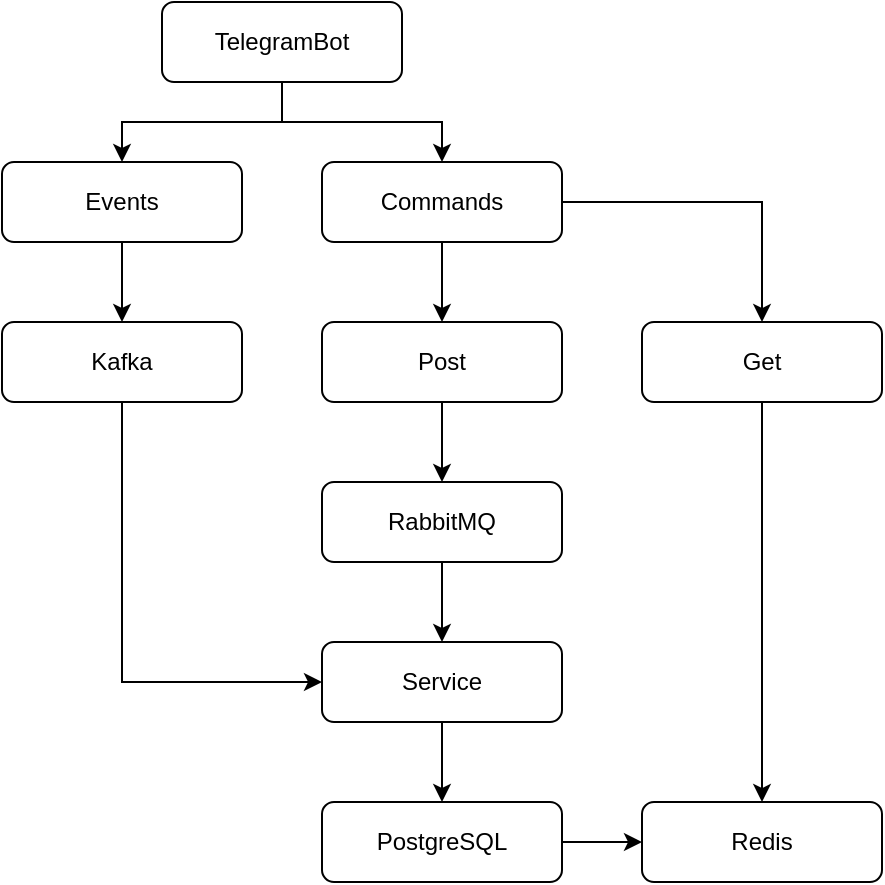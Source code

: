 <mxfile version="28.0.4" pages="4">
  <diagram id="zmahNxfFcVDUV5K84TIR" name="main">
    <mxGraphModel dx="1345" dy="843" grid="1" gridSize="10" guides="1" tooltips="1" connect="1" arrows="1" fold="1" page="1" pageScale="1" pageWidth="850" pageHeight="1100" math="0" shadow="0">
      <root>
        <mxCell id="0" />
        <mxCell id="1" parent="0" />
        <mxCell id="Y0L2Kmlv49VMPvW9FCw--23" style="edgeStyle=orthogonalEdgeStyle;rounded=0;orthogonalLoop=1;jettySize=auto;html=1;" edge="1" parent="1" source="Y0L2Kmlv49VMPvW9FCw--1" target="Y0L2Kmlv49VMPvW9FCw--18">
          <mxGeometry relative="1" as="geometry">
            <Array as="points">
              <mxPoint x="260" y="500" />
            </Array>
          </mxGeometry>
        </mxCell>
        <mxCell id="Y0L2Kmlv49VMPvW9FCw--1" value="Kafka" style="rounded=1;whiteSpace=wrap;html=1;" vertex="1" parent="1">
          <mxGeometry x="200" y="320" width="120" height="40" as="geometry" />
        </mxCell>
        <mxCell id="Y0L2Kmlv49VMPvW9FCw--8" style="edgeStyle=orthogonalEdgeStyle;rounded=0;orthogonalLoop=1;jettySize=auto;html=1;" edge="1" parent="1" source="Y0L2Kmlv49VMPvW9FCw--2" target="Y0L2Kmlv49VMPvW9FCw--6">
          <mxGeometry relative="1" as="geometry" />
        </mxCell>
        <mxCell id="Y0L2Kmlv49VMPvW9FCw--10" style="edgeStyle=orthogonalEdgeStyle;rounded=0;orthogonalLoop=1;jettySize=auto;html=1;" edge="1" parent="1" source="Y0L2Kmlv49VMPvW9FCw--2" target="Y0L2Kmlv49VMPvW9FCw--7">
          <mxGeometry relative="1" as="geometry" />
        </mxCell>
        <mxCell id="Y0L2Kmlv49VMPvW9FCw--2" value="TelegramBot" style="rounded=1;whiteSpace=wrap;html=1;" vertex="1" parent="1">
          <mxGeometry x="280" y="160" width="120" height="40" as="geometry" />
        </mxCell>
        <mxCell id="Y0L2Kmlv49VMPvW9FCw--19" style="edgeStyle=orthogonalEdgeStyle;rounded=0;orthogonalLoop=1;jettySize=auto;html=1;" edge="1" parent="1" source="Y0L2Kmlv49VMPvW9FCw--3" target="Y0L2Kmlv49VMPvW9FCw--18">
          <mxGeometry relative="1" as="geometry" />
        </mxCell>
        <mxCell id="Y0L2Kmlv49VMPvW9FCw--3" value="RabbitMQ" style="rounded=1;whiteSpace=wrap;html=1;" vertex="1" parent="1">
          <mxGeometry x="360" y="400" width="120" height="40" as="geometry" />
        </mxCell>
        <mxCell id="Y0L2Kmlv49VMPvW9FCw--4" value="Redis" style="rounded=1;whiteSpace=wrap;html=1;" vertex="1" parent="1">
          <mxGeometry x="520" y="560" width="120" height="40" as="geometry" />
        </mxCell>
        <mxCell id="Y0L2Kmlv49VMPvW9FCw--21" style="edgeStyle=orthogonalEdgeStyle;rounded=0;orthogonalLoop=1;jettySize=auto;html=1;" edge="1" parent="1" source="Y0L2Kmlv49VMPvW9FCw--5" target="Y0L2Kmlv49VMPvW9FCw--4">
          <mxGeometry relative="1" as="geometry" />
        </mxCell>
        <mxCell id="Y0L2Kmlv49VMPvW9FCw--5" value="PostgreSQL" style="rounded=1;whiteSpace=wrap;html=1;" vertex="1" parent="1">
          <mxGeometry x="360" y="560" width="120" height="40" as="geometry" />
        </mxCell>
        <mxCell id="Y0L2Kmlv49VMPvW9FCw--9" style="edgeStyle=orthogonalEdgeStyle;rounded=0;orthogonalLoop=1;jettySize=auto;html=1;" edge="1" parent="1" source="Y0L2Kmlv49VMPvW9FCw--6" target="Y0L2Kmlv49VMPvW9FCw--1">
          <mxGeometry relative="1" as="geometry" />
        </mxCell>
        <mxCell id="Y0L2Kmlv49VMPvW9FCw--6" value="Events" style="rounded=1;whiteSpace=wrap;html=1;" vertex="1" parent="1">
          <mxGeometry x="200" y="240" width="120" height="40" as="geometry" />
        </mxCell>
        <mxCell id="Y0L2Kmlv49VMPvW9FCw--14" style="edgeStyle=orthogonalEdgeStyle;rounded=0;orthogonalLoop=1;jettySize=auto;html=1;" edge="1" parent="1" source="Y0L2Kmlv49VMPvW9FCw--7" target="Y0L2Kmlv49VMPvW9FCw--12">
          <mxGeometry relative="1" as="geometry" />
        </mxCell>
        <mxCell id="Y0L2Kmlv49VMPvW9FCw--15" style="edgeStyle=orthogonalEdgeStyle;rounded=0;orthogonalLoop=1;jettySize=auto;html=1;" edge="1" parent="1" source="Y0L2Kmlv49VMPvW9FCw--7" target="Y0L2Kmlv49VMPvW9FCw--13">
          <mxGeometry relative="1" as="geometry" />
        </mxCell>
        <mxCell id="Y0L2Kmlv49VMPvW9FCw--7" value="Commands" style="rounded=1;whiteSpace=wrap;html=1;" vertex="1" parent="1">
          <mxGeometry x="360" y="240" width="120" height="40" as="geometry" />
        </mxCell>
        <mxCell id="Y0L2Kmlv49VMPvW9FCw--17" style="edgeStyle=orthogonalEdgeStyle;rounded=0;orthogonalLoop=1;jettySize=auto;html=1;" edge="1" parent="1" source="Y0L2Kmlv49VMPvW9FCw--12" target="Y0L2Kmlv49VMPvW9FCw--3">
          <mxGeometry relative="1" as="geometry" />
        </mxCell>
        <mxCell id="Y0L2Kmlv49VMPvW9FCw--12" value="Post" style="rounded=1;whiteSpace=wrap;html=1;" vertex="1" parent="1">
          <mxGeometry x="360" y="320" width="120" height="40" as="geometry" />
        </mxCell>
        <mxCell id="Y0L2Kmlv49VMPvW9FCw--24" style="edgeStyle=orthogonalEdgeStyle;rounded=0;orthogonalLoop=1;jettySize=auto;html=1;" edge="1" parent="1" source="Y0L2Kmlv49VMPvW9FCw--13" target="Y0L2Kmlv49VMPvW9FCw--4">
          <mxGeometry relative="1" as="geometry" />
        </mxCell>
        <mxCell id="Y0L2Kmlv49VMPvW9FCw--13" value="Get" style="rounded=1;whiteSpace=wrap;html=1;" vertex="1" parent="1">
          <mxGeometry x="520" y="320" width="120" height="40" as="geometry" />
        </mxCell>
        <mxCell id="Y0L2Kmlv49VMPvW9FCw--20" style="edgeStyle=orthogonalEdgeStyle;rounded=0;orthogonalLoop=1;jettySize=auto;html=1;" edge="1" parent="1" source="Y0L2Kmlv49VMPvW9FCw--18" target="Y0L2Kmlv49VMPvW9FCw--5">
          <mxGeometry relative="1" as="geometry" />
        </mxCell>
        <mxCell id="Y0L2Kmlv49VMPvW9FCw--18" value="Service" style="rounded=1;whiteSpace=wrap;html=1;" vertex="1" parent="1">
          <mxGeometry x="360" y="480" width="120" height="40" as="geometry" />
        </mxCell>
      </root>
    </mxGraphModel>
  </diagram>
  <diagram name="Page-1" id="EKC-mdIUkYPc_bm-Lr9c">
    <mxGraphModel dx="1594" dy="838" grid="1" gridSize="10" guides="1" tooltips="1" connect="1" arrows="1" fold="1" page="1" pageScale="1" pageWidth="850" pageHeight="1100" math="0" shadow="0">
      <root>
        <mxCell id="0" />
        <mxCell id="1" parent="0" />
        <mxCell id="qtoHe8r61Ghx4PF3JYfe-4" style="edgeStyle=orthogonalEdgeStyle;rounded=0;orthogonalLoop=1;jettySize=auto;html=1;" edge="1" parent="1" source="ONTxLCWoTdR4FSLvL2pO-1" target="qtoHe8r61Ghx4PF3JYfe-2">
          <mxGeometry relative="1" as="geometry" />
        </mxCell>
        <mxCell id="qtoHe8r61Ghx4PF3JYfe-5" style="edgeStyle=orthogonalEdgeStyle;rounded=0;orthogonalLoop=1;jettySize=auto;html=1;" edge="1" parent="1" source="ONTxLCWoTdR4FSLvL2pO-1" target="qtoHe8r61Ghx4PF3JYfe-3">
          <mxGeometry relative="1" as="geometry" />
        </mxCell>
        <mxCell id="qtoHe8r61Ghx4PF3JYfe-6" style="edgeStyle=orthogonalEdgeStyle;rounded=0;orthogonalLoop=1;jettySize=auto;html=1;" edge="1" parent="1" source="ONTxLCWoTdR4FSLvL2pO-1" target="qtoHe8r61Ghx4PF3JYfe-1">
          <mxGeometry relative="1" as="geometry" />
        </mxCell>
        <mxCell id="ONTxLCWoTdR4FSLvL2pO-1" value="Telegram" style="rounded=1;whiteSpace=wrap;html=1;" vertex="1" parent="1">
          <mxGeometry x="360" y="40" width="120" height="40" as="geometry" />
        </mxCell>
        <mxCell id="qtoHe8r61Ghx4PF3JYfe-1" value="Channel" style="rounded=1;whiteSpace=wrap;html=1;" vertex="1" parent="1">
          <mxGeometry x="560" y="160" width="120" height="40" as="geometry" />
        </mxCell>
        <mxCell id="qtoHe8r61Ghx4PF3JYfe-74" value="" style="edgeStyle=orthogonalEdgeStyle;rounded=0;orthogonalLoop=1;jettySize=auto;html=1;" edge="1" parent="1" source="qtoHe8r61Ghx4PF3JYfe-2" target="qtoHe8r61Ghx4PF3JYfe-73">
          <mxGeometry relative="1" as="geometry" />
        </mxCell>
        <mxCell id="qtoHe8r61Ghx4PF3JYfe-2" value="User" style="rounded=1;whiteSpace=wrap;html=1;" vertex="1" parent="1">
          <mxGeometry x="360" y="160" width="120" height="40" as="geometry" />
        </mxCell>
        <mxCell id="qtoHe8r61Ghx4PF3JYfe-11" value="" style="edgeStyle=orthogonalEdgeStyle;rounded=0;orthogonalLoop=1;jettySize=auto;html=1;" edge="1" parent="1" source="qtoHe8r61Ghx4PF3JYfe-3" target="qtoHe8r61Ghx4PF3JYfe-10">
          <mxGeometry relative="1" as="geometry" />
        </mxCell>
        <mxCell id="qtoHe8r61Ghx4PF3JYfe-3" value="Group" style="rounded=1;whiteSpace=wrap;html=1;" vertex="1" parent="1">
          <mxGeometry x="160" y="160" width="120" height="40" as="geometry" />
        </mxCell>
        <mxCell id="qtoHe8r61Ghx4PF3JYfe-7" value="/uGroupsStats" style="rounded=1;whiteSpace=wrap;html=1;align=left;" vertex="1" parent="1">
          <mxGeometry x="720" y="260" width="80" height="20" as="geometry" />
        </mxCell>
        <mxCell id="qtoHe8r61Ghx4PF3JYfe-8" value="/uGroupStat" style="rounded=1;whiteSpace=wrap;html=1;align=left;" vertex="1" parent="1">
          <mxGeometry x="720" y="240" width="80" height="20" as="geometry" />
        </mxCell>
        <mxCell id="qtoHe8r61Ghx4PF3JYfe-9" value="/uGroupStat" style="rounded=1;whiteSpace=wrap;html=1;align=left;" vertex="1" parent="1">
          <mxGeometry x="720" y="280" width="80" height="20" as="geometry" />
        </mxCell>
        <mxCell id="qtoHe8r61Ghx4PF3JYfe-13" value="" style="edgeStyle=orthogonalEdgeStyle;rounded=0;orthogonalLoop=1;jettySize=auto;html=1;" edge="1" parent="1" source="qtoHe8r61Ghx4PF3JYfe-10" target="qtoHe8r61Ghx4PF3JYfe-12">
          <mxGeometry relative="1" as="geometry" />
        </mxCell>
        <mxCell id="qtoHe8r61Ghx4PF3JYfe-15" style="edgeStyle=orthogonalEdgeStyle;rounded=0;orthogonalLoop=1;jettySize=auto;html=1;" edge="1" parent="1" source="qtoHe8r61Ghx4PF3JYfe-10" target="qtoHe8r61Ghx4PF3JYfe-14">
          <mxGeometry relative="1" as="geometry" />
        </mxCell>
        <mxCell id="qtoHe8r61Ghx4PF3JYfe-10" value="MSG" style="rhombus;whiteSpace=wrap;html=1;rounded=1;" vertex="1" parent="1">
          <mxGeometry x="200" y="240" width="40" height="40" as="geometry" />
        </mxCell>
        <mxCell id="qtoHe8r61Ghx4PF3JYfe-71" style="edgeStyle=orthogonalEdgeStyle;rounded=0;orthogonalLoop=1;jettySize=auto;html=1;" edge="1" parent="1" source="qtoHe8r61Ghx4PF3JYfe-12" target="qtoHe8r61Ghx4PF3JYfe-26">
          <mxGeometry relative="1" as="geometry" />
        </mxCell>
        <mxCell id="qtoHe8r61Ghx4PF3JYfe-12" value="Text" style="whiteSpace=wrap;html=1;rounded=1;" vertex="1" parent="1">
          <mxGeometry x="40" y="240" width="120" height="40" as="geometry" />
        </mxCell>
        <mxCell id="qtoHe8r61Ghx4PF3JYfe-70" style="edgeStyle=orthogonalEdgeStyle;rounded=0;orthogonalLoop=1;jettySize=auto;html=1;" edge="1" parent="1" source="qtoHe8r61Ghx4PF3JYfe-14" target="qtoHe8r61Ghx4PF3JYfe-26">
          <mxGeometry relative="1" as="geometry">
            <Array as="points">
              <mxPoint x="220" y="500" />
              <mxPoint x="20" y="500" />
              <mxPoint x="20" y="655" />
            </Array>
          </mxGeometry>
        </mxCell>
        <mxCell id="qtoHe8r61Ghx4PF3JYfe-14" value="Media" style="whiteSpace=wrap;html=1;rounded=1;" vertex="1" parent="1">
          <mxGeometry x="160" y="320" width="120" height="40" as="geometry" />
        </mxCell>
        <mxCell id="qtoHe8r61Ghx4PF3JYfe-16" value="GroupMessage" style="shape=table;startSize=30;container=1;collapsible=1;childLayout=tableLayout;fixedRows=1;rowLines=0;fontStyle=1;align=center;resizeLast=1;html=1;" vertex="1" parent="1">
          <mxGeometry x="40" y="520" width="180" height="150" as="geometry" />
        </mxCell>
        <mxCell id="qtoHe8r61Ghx4PF3JYfe-17" value="" style="shape=tableRow;horizontal=0;startSize=0;swimlaneHead=0;swimlaneBody=0;fillColor=none;collapsible=0;dropTarget=0;points=[[0,0.5],[1,0.5]];portConstraint=eastwest;top=0;left=0;right=0;bottom=1;" vertex="1" parent="qtoHe8r61Ghx4PF3JYfe-16">
          <mxGeometry y="30" width="180" height="30" as="geometry" />
        </mxCell>
        <mxCell id="qtoHe8r61Ghx4PF3JYfe-18" value="PK" style="shape=partialRectangle;connectable=0;fillColor=none;top=0;left=0;bottom=0;right=0;fontStyle=1;overflow=hidden;whiteSpace=wrap;html=1;" vertex="1" parent="qtoHe8r61Ghx4PF3JYfe-17">
          <mxGeometry width="30" height="30" as="geometry">
            <mxRectangle width="30" height="30" as="alternateBounds" />
          </mxGeometry>
        </mxCell>
        <mxCell id="qtoHe8r61Ghx4PF3JYfe-19" value="chat_id" style="shape=partialRectangle;connectable=0;fillColor=none;top=0;left=0;bottom=0;right=0;align=left;spacingLeft=6;fontStyle=5;overflow=hidden;whiteSpace=wrap;html=1;" vertex="1" parent="qtoHe8r61Ghx4PF3JYfe-17">
          <mxGeometry x="30" width="150" height="30" as="geometry">
            <mxRectangle width="150" height="30" as="alternateBounds" />
          </mxGeometry>
        </mxCell>
        <mxCell id="qtoHe8r61Ghx4PF3JYfe-20" value="" style="shape=tableRow;horizontal=0;startSize=0;swimlaneHead=0;swimlaneBody=0;fillColor=none;collapsible=0;dropTarget=0;points=[[0,0.5],[1,0.5]];portConstraint=eastwest;top=0;left=0;right=0;bottom=0;" vertex="1" parent="qtoHe8r61Ghx4PF3JYfe-16">
          <mxGeometry y="60" width="180" height="30" as="geometry" />
        </mxCell>
        <mxCell id="qtoHe8r61Ghx4PF3JYfe-21" value="FK" style="shape=partialRectangle;connectable=0;fillColor=none;top=0;left=0;bottom=0;right=0;editable=1;overflow=hidden;whiteSpace=wrap;html=1;" vertex="1" parent="qtoHe8r61Ghx4PF3JYfe-20">
          <mxGeometry width="30" height="30" as="geometry">
            <mxRectangle width="30" height="30" as="alternateBounds" />
          </mxGeometry>
        </mxCell>
        <mxCell id="qtoHe8r61Ghx4PF3JYfe-22" value="user" style="shape=partialRectangle;connectable=0;fillColor=none;top=0;left=0;bottom=0;right=0;align=left;spacingLeft=6;overflow=hidden;whiteSpace=wrap;html=1;" vertex="1" parent="qtoHe8r61Ghx4PF3JYfe-20">
          <mxGeometry x="30" width="150" height="30" as="geometry">
            <mxRectangle width="150" height="30" as="alternateBounds" />
          </mxGeometry>
        </mxCell>
        <mxCell id="qtoHe8r61Ghx4PF3JYfe-23" value="" style="shape=tableRow;horizontal=0;startSize=0;swimlaneHead=0;swimlaneBody=0;fillColor=none;collapsible=0;dropTarget=0;points=[[0,0.5],[1,0.5]];portConstraint=eastwest;top=0;left=0;right=0;bottom=0;" vertex="1" parent="qtoHe8r61Ghx4PF3JYfe-16">
          <mxGeometry y="90" width="180" height="30" as="geometry" />
        </mxCell>
        <mxCell id="qtoHe8r61Ghx4PF3JYfe-24" value="" style="shape=partialRectangle;connectable=0;fillColor=none;top=0;left=0;bottom=0;right=0;editable=1;overflow=hidden;whiteSpace=wrap;html=1;" vertex="1" parent="qtoHe8r61Ghx4PF3JYfe-23">
          <mxGeometry width="30" height="30" as="geometry">
            <mxRectangle width="30" height="30" as="alternateBounds" />
          </mxGeometry>
        </mxCell>
        <mxCell id="qtoHe8r61Ghx4PF3JYfe-25" value="message_id" style="shape=partialRectangle;connectable=0;fillColor=none;top=0;left=0;bottom=0;right=0;align=left;spacingLeft=6;overflow=hidden;whiteSpace=wrap;html=1;" vertex="1" parent="qtoHe8r61Ghx4PF3JYfe-23">
          <mxGeometry x="30" width="150" height="30" as="geometry">
            <mxRectangle width="150" height="30" as="alternateBounds" />
          </mxGeometry>
        </mxCell>
        <mxCell id="qtoHe8r61Ghx4PF3JYfe-26" value="" style="shape=tableRow;horizontal=0;startSize=0;swimlaneHead=0;swimlaneBody=0;fillColor=none;collapsible=0;dropTarget=0;points=[[0,0.5],[1,0.5]];portConstraint=eastwest;top=0;left=0;right=0;bottom=0;" vertex="1" parent="qtoHe8r61Ghx4PF3JYfe-16">
          <mxGeometry y="120" width="180" height="30" as="geometry" />
        </mxCell>
        <mxCell id="qtoHe8r61Ghx4PF3JYfe-27" value="" style="shape=partialRectangle;connectable=0;fillColor=none;top=0;left=0;bottom=0;right=0;editable=1;overflow=hidden;whiteSpace=wrap;html=1;" vertex="1" parent="qtoHe8r61Ghx4PF3JYfe-26">
          <mxGeometry width="30" height="30" as="geometry">
            <mxRectangle width="30" height="30" as="alternateBounds" />
          </mxGeometry>
        </mxCell>
        <mxCell id="qtoHe8r61Ghx4PF3JYfe-28" value="message_type" style="shape=partialRectangle;connectable=0;fillColor=none;top=0;left=0;bottom=0;right=0;align=left;spacingLeft=6;overflow=hidden;whiteSpace=wrap;html=1;" vertex="1" parent="qtoHe8r61Ghx4PF3JYfe-26">
          <mxGeometry x="30" width="150" height="30" as="geometry">
            <mxRectangle width="150" height="30" as="alternateBounds" />
          </mxGeometry>
        </mxCell>
        <mxCell id="qtoHe8r61Ghx4PF3JYfe-29" value="User" style="shape=table;startSize=30;container=1;collapsible=1;childLayout=tableLayout;fixedRows=1;rowLines=0;fontStyle=1;align=center;resizeLast=1;html=1;" vertex="1" parent="1">
          <mxGeometry x="280" y="680" width="180" height="180" as="geometry" />
        </mxCell>
        <mxCell id="qtoHe8r61Ghx4PF3JYfe-30" value="" style="shape=tableRow;horizontal=0;startSize=0;swimlaneHead=0;swimlaneBody=0;fillColor=none;collapsible=0;dropTarget=0;points=[[0,0.5],[1,0.5]];portConstraint=eastwest;top=0;left=0;right=0;bottom=1;" vertex="1" parent="qtoHe8r61Ghx4PF3JYfe-29">
          <mxGeometry y="30" width="180" height="30" as="geometry" />
        </mxCell>
        <mxCell id="qtoHe8r61Ghx4PF3JYfe-31" value="PK" style="shape=partialRectangle;connectable=0;fillColor=none;top=0;left=0;bottom=0;right=0;fontStyle=1;overflow=hidden;whiteSpace=wrap;html=1;" vertex="1" parent="qtoHe8r61Ghx4PF3JYfe-30">
          <mxGeometry width="30" height="30" as="geometry">
            <mxRectangle width="30" height="30" as="alternateBounds" />
          </mxGeometry>
        </mxCell>
        <mxCell id="qtoHe8r61Ghx4PF3JYfe-32" value="&lt;span style=&quot;font-weight: 400;&quot;&gt;chat_id&lt;/span&gt;" style="shape=partialRectangle;connectable=0;fillColor=none;top=0;left=0;bottom=0;right=0;align=left;spacingLeft=6;fontStyle=5;overflow=hidden;whiteSpace=wrap;html=1;" vertex="1" parent="qtoHe8r61Ghx4PF3JYfe-30">
          <mxGeometry x="30" width="150" height="30" as="geometry">
            <mxRectangle width="150" height="30" as="alternateBounds" />
          </mxGeometry>
        </mxCell>
        <mxCell id="qtoHe8r61Ghx4PF3JYfe-43" style="shape=tableRow;horizontal=0;startSize=0;swimlaneHead=0;swimlaneBody=0;fillColor=none;collapsible=0;dropTarget=0;points=[[0,0.5],[1,0.5]];portConstraint=eastwest;top=0;left=0;right=0;bottom=0;" vertex="1" parent="qtoHe8r61Ghx4PF3JYfe-29">
          <mxGeometry y="60" width="180" height="30" as="geometry" />
        </mxCell>
        <mxCell id="qtoHe8r61Ghx4PF3JYfe-44" style="shape=partialRectangle;connectable=0;fillColor=none;top=0;left=0;bottom=0;right=0;editable=1;overflow=hidden;whiteSpace=wrap;html=1;" vertex="1" parent="qtoHe8r61Ghx4PF3JYfe-43">
          <mxGeometry width="30" height="30" as="geometry">
            <mxRectangle width="30" height="30" as="alternateBounds" />
          </mxGeometry>
        </mxCell>
        <mxCell id="qtoHe8r61Ghx4PF3JYfe-45" value="username" style="shape=partialRectangle;connectable=0;fillColor=none;top=0;left=0;bottom=0;right=0;align=left;spacingLeft=6;overflow=hidden;whiteSpace=wrap;html=1;" vertex="1" parent="qtoHe8r61Ghx4PF3JYfe-43">
          <mxGeometry x="30" width="150" height="30" as="geometry">
            <mxRectangle width="150" height="30" as="alternateBounds" />
          </mxGeometry>
        </mxCell>
        <mxCell id="qtoHe8r61Ghx4PF3JYfe-33" value="" style="shape=tableRow;horizontal=0;startSize=0;swimlaneHead=0;swimlaneBody=0;fillColor=none;collapsible=0;dropTarget=0;points=[[0,0.5],[1,0.5]];portConstraint=eastwest;top=0;left=0;right=0;bottom=0;" vertex="1" parent="qtoHe8r61Ghx4PF3JYfe-29">
          <mxGeometry y="90" width="180" height="30" as="geometry" />
        </mxCell>
        <mxCell id="qtoHe8r61Ghx4PF3JYfe-34" value="" style="shape=partialRectangle;connectable=0;fillColor=none;top=0;left=0;bottom=0;right=0;editable=1;overflow=hidden;whiteSpace=wrap;html=1;" vertex="1" parent="qtoHe8r61Ghx4PF3JYfe-33">
          <mxGeometry width="30" height="30" as="geometry">
            <mxRectangle width="30" height="30" as="alternateBounds" />
          </mxGeometry>
        </mxCell>
        <mxCell id="qtoHe8r61Ghx4PF3JYfe-35" value="first_name" style="shape=partialRectangle;connectable=0;fillColor=none;top=0;left=0;bottom=0;right=0;align=left;spacingLeft=6;overflow=hidden;whiteSpace=wrap;html=1;" vertex="1" parent="qtoHe8r61Ghx4PF3JYfe-33">
          <mxGeometry x="30" width="150" height="30" as="geometry">
            <mxRectangle width="150" height="30" as="alternateBounds" />
          </mxGeometry>
        </mxCell>
        <mxCell id="qtoHe8r61Ghx4PF3JYfe-36" value="" style="shape=tableRow;horizontal=0;startSize=0;swimlaneHead=0;swimlaneBody=0;fillColor=none;collapsible=0;dropTarget=0;points=[[0,0.5],[1,0.5]];portConstraint=eastwest;top=0;left=0;right=0;bottom=0;" vertex="1" parent="qtoHe8r61Ghx4PF3JYfe-29">
          <mxGeometry y="120" width="180" height="30" as="geometry" />
        </mxCell>
        <mxCell id="qtoHe8r61Ghx4PF3JYfe-37" value="" style="shape=partialRectangle;connectable=0;fillColor=none;top=0;left=0;bottom=0;right=0;editable=1;overflow=hidden;whiteSpace=wrap;html=1;" vertex="1" parent="qtoHe8r61Ghx4PF3JYfe-36">
          <mxGeometry width="30" height="30" as="geometry">
            <mxRectangle width="30" height="30" as="alternateBounds" />
          </mxGeometry>
        </mxCell>
        <mxCell id="qtoHe8r61Ghx4PF3JYfe-38" value="middle_name" style="shape=partialRectangle;connectable=0;fillColor=none;top=0;left=0;bottom=0;right=0;align=left;spacingLeft=6;overflow=hidden;whiteSpace=wrap;html=1;" vertex="1" parent="qtoHe8r61Ghx4PF3JYfe-36">
          <mxGeometry x="30" width="150" height="30" as="geometry">
            <mxRectangle width="150" height="30" as="alternateBounds" />
          </mxGeometry>
        </mxCell>
        <mxCell id="qtoHe8r61Ghx4PF3JYfe-39" value="" style="shape=tableRow;horizontal=0;startSize=0;swimlaneHead=0;swimlaneBody=0;fillColor=none;collapsible=0;dropTarget=0;points=[[0,0.5],[1,0.5]];portConstraint=eastwest;top=0;left=0;right=0;bottom=0;" vertex="1" parent="qtoHe8r61Ghx4PF3JYfe-29">
          <mxGeometry y="150" width="180" height="30" as="geometry" />
        </mxCell>
        <mxCell id="qtoHe8r61Ghx4PF3JYfe-40" value="" style="shape=partialRectangle;connectable=0;fillColor=none;top=0;left=0;bottom=0;right=0;editable=1;overflow=hidden;whiteSpace=wrap;html=1;" vertex="1" parent="qtoHe8r61Ghx4PF3JYfe-39">
          <mxGeometry width="30" height="30" as="geometry">
            <mxRectangle width="30" height="30" as="alternateBounds" />
          </mxGeometry>
        </mxCell>
        <mxCell id="qtoHe8r61Ghx4PF3JYfe-41" value="fullname" style="shape=partialRectangle;connectable=0;fillColor=none;top=0;left=0;bottom=0;right=0;align=left;spacingLeft=6;overflow=hidden;whiteSpace=wrap;html=1;" vertex="1" parent="qtoHe8r61Ghx4PF3JYfe-39">
          <mxGeometry x="30" width="150" height="30" as="geometry">
            <mxRectangle width="150" height="30" as="alternateBounds" />
          </mxGeometry>
        </mxCell>
        <mxCell id="qtoHe8r61Ghx4PF3JYfe-42" style="edgeStyle=orthogonalEdgeStyle;rounded=0;orthogonalLoop=1;jettySize=auto;html=1;" edge="1" parent="1" source="qtoHe8r61Ghx4PF3JYfe-20" target="qtoHe8r61Ghx4PF3JYfe-29">
          <mxGeometry relative="1" as="geometry" />
        </mxCell>
        <mxCell id="qtoHe8r61Ghx4PF3JYfe-52" value="Message" style="shape=table;startSize=30;container=1;collapsible=1;childLayout=tableLayout;fixedRows=1;rowLines=0;fontStyle=1;align=center;resizeLast=1;html=1;fillColor=#f8cecc;strokeColor=#b85450;" vertex="1" parent="1">
          <mxGeometry x="40" y="760" width="180" height="60" as="geometry" />
        </mxCell>
        <mxCell id="qtoHe8r61Ghx4PF3JYfe-53" value="" style="shape=tableRow;horizontal=0;startSize=0;swimlaneHead=0;swimlaneBody=0;fillColor=none;collapsible=0;dropTarget=0;points=[[0,0.5],[1,0.5]];portConstraint=eastwest;top=0;left=0;right=0;bottom=1;" vertex="1" parent="qtoHe8r61Ghx4PF3JYfe-52">
          <mxGeometry y="30" width="180" height="30" as="geometry" />
        </mxCell>
        <mxCell id="qtoHe8r61Ghx4PF3JYfe-54" value="PK" style="shape=partialRectangle;connectable=0;fillColor=none;top=0;left=0;bottom=0;right=0;fontStyle=1;overflow=hidden;whiteSpace=wrap;html=1;" vertex="1" parent="qtoHe8r61Ghx4PF3JYfe-53">
          <mxGeometry width="30" height="30" as="geometry">
            <mxRectangle width="30" height="30" as="alternateBounds" />
          </mxGeometry>
        </mxCell>
        <mxCell id="qtoHe8r61Ghx4PF3JYfe-55" value="&lt;span style=&quot;font-weight: 400;&quot;&gt;chat_id&lt;/span&gt;" style="shape=partialRectangle;connectable=0;fillColor=none;top=0;left=0;bottom=0;right=0;align=left;spacingLeft=6;fontStyle=5;overflow=hidden;whiteSpace=wrap;html=1;" vertex="1" parent="qtoHe8r61Ghx4PF3JYfe-53">
          <mxGeometry x="30" width="150" height="30" as="geometry">
            <mxRectangle width="150" height="30" as="alternateBounds" />
          </mxGeometry>
        </mxCell>
        <mxCell id="qtoHe8r61Ghx4PF3JYfe-69" style="edgeStyle=orthogonalEdgeStyle;rounded=0;orthogonalLoop=1;jettySize=auto;html=1;" edge="1" parent="1" source="qtoHe8r61Ghx4PF3JYfe-23" target="qtoHe8r61Ghx4PF3JYfe-52">
          <mxGeometry relative="1" as="geometry">
            <Array as="points">
              <mxPoint x="240" y="625" />
              <mxPoint x="240" y="700" />
              <mxPoint x="130" y="700" />
            </Array>
          </mxGeometry>
        </mxCell>
        <mxCell id="qtoHe8r61Ghx4PF3JYfe-72" value="/uGroupList" style="rounded=1;whiteSpace=wrap;html=1;align=left;" vertex="1" parent="1">
          <mxGeometry x="720" y="360" width="80" height="20" as="geometry" />
        </mxCell>
        <mxCell id="qtoHe8r61Ghx4PF3JYfe-76" value="" style="edgeStyle=orthogonalEdgeStyle;rounded=0;orthogonalLoop=1;jettySize=auto;html=1;" edge="1" parent="1" source="qtoHe8r61Ghx4PF3JYfe-73" target="qtoHe8r61Ghx4PF3JYfe-75">
          <mxGeometry relative="1" as="geometry" />
        </mxCell>
        <mxCell id="qtoHe8r61Ghx4PF3JYfe-78" value="" style="edgeStyle=orthogonalEdgeStyle;rounded=0;orthogonalLoop=1;jettySize=auto;html=1;" edge="1" parent="1" source="qtoHe8r61Ghx4PF3JYfe-73" target="qtoHe8r61Ghx4PF3JYfe-77">
          <mxGeometry relative="1" as="geometry" />
        </mxCell>
        <mxCell id="qtoHe8r61Ghx4PF3JYfe-73" value="Routers" style="rhombus;whiteSpace=wrap;html=1;rounded=1;" vertex="1" parent="1">
          <mxGeometry x="380" y="260" width="80" height="80" as="geometry" />
        </mxCell>
        <mxCell id="qtoHe8r61Ghx4PF3JYfe-75" value="Posts" style="whiteSpace=wrap;html=1;rounded=1;" vertex="1" parent="1">
          <mxGeometry x="480" y="360" width="120" height="40" as="geometry" />
        </mxCell>
        <mxCell id="qtoHe8r61Ghx4PF3JYfe-77" value="Groups" style="whiteSpace=wrap;html=1;rounded=1;" vertex="1" parent="1">
          <mxGeometry x="360" y="440" width="120" height="40" as="geometry" />
        </mxCell>
      </root>
    </mxGraphModel>
  </diagram>
  <diagram id="Ipo8nV7sRFfGou8ADLw_" name="Page-2">
    <mxGraphModel dx="1382" dy="838" grid="1" gridSize="10" guides="1" tooltips="1" connect="1" arrows="1" fold="1" page="1" pageScale="1" pageWidth="850" pageHeight="1100" math="0" shadow="0">
      <root>
        <mxCell id="0" />
        <mxCell id="1" parent="0" />
        <mxCell id="2OOIck3HVthR93BtngaM-50" value="Message" style="shape=table;startSize=30;container=1;collapsible=1;childLayout=tableLayout;fixedRows=1;rowLines=0;fontStyle=1;align=center;resizeLast=1;html=1;fillColor=#d5e8d4;strokeColor=#82b366;" parent="1" vertex="1">
          <mxGeometry x="200" width="120" height="180" as="geometry" />
        </mxCell>
        <mxCell id="AXjf84ZDlVqvSEEWTqCS-91" style="shape=tableRow;horizontal=0;startSize=0;swimlaneHead=0;swimlaneBody=0;fillColor=none;collapsible=0;dropTarget=0;points=[[0,0.5],[1,0.5]];portConstraint=eastwest;top=0;left=0;right=0;bottom=1;" parent="2OOIck3HVthR93BtngaM-50" vertex="1">
          <mxGeometry y="30" width="120" height="30" as="geometry" />
        </mxCell>
        <mxCell id="AXjf84ZDlVqvSEEWTqCS-92" value="PK" style="shape=partialRectangle;connectable=0;fillColor=none;top=0;left=0;bottom=0;right=0;fontStyle=1;overflow=hidden;whiteSpace=wrap;html=1;" parent="AXjf84ZDlVqvSEEWTqCS-91" vertex="1">
          <mxGeometry width="30" height="30" as="geometry">
            <mxRectangle width="30" height="30" as="alternateBounds" />
          </mxGeometry>
        </mxCell>
        <mxCell id="AXjf84ZDlVqvSEEWTqCS-93" value="id" style="shape=partialRectangle;connectable=0;fillColor=none;top=0;left=0;bottom=0;right=0;align=left;spacingLeft=6;fontStyle=5;overflow=hidden;whiteSpace=wrap;html=1;" parent="AXjf84ZDlVqvSEEWTqCS-91" vertex="1">
          <mxGeometry x="30" width="90" height="30" as="geometry">
            <mxRectangle width="90" height="30" as="alternateBounds" />
          </mxGeometry>
        </mxCell>
        <mxCell id="2OOIck3HVthR93BtngaM-51" value="" style="shape=tableRow;horizontal=0;startSize=0;swimlaneHead=0;swimlaneBody=0;fillColor=none;collapsible=0;dropTarget=0;points=[[0,0.5],[1,0.5]];portConstraint=eastwest;top=0;left=0;right=0;bottom=1;" parent="2OOIck3HVthR93BtngaM-50" vertex="1">
          <mxGeometry y="60" width="120" height="30" as="geometry" />
        </mxCell>
        <mxCell id="2OOIck3HVthR93BtngaM-52" value="" style="shape=partialRectangle;connectable=0;fillColor=none;top=0;left=0;bottom=0;right=0;fontStyle=1;overflow=hidden;whiteSpace=wrap;html=1;" parent="2OOIck3HVthR93BtngaM-51" vertex="1">
          <mxGeometry width="30" height="30" as="geometry">
            <mxRectangle width="30" height="30" as="alternateBounds" />
          </mxGeometry>
        </mxCell>
        <mxCell id="2OOIck3HVthR93BtngaM-53" value="message_id" style="shape=partialRectangle;connectable=0;fillColor=none;top=0;left=0;bottom=0;right=0;align=left;spacingLeft=6;fontStyle=5;overflow=hidden;whiteSpace=wrap;html=1;" parent="2OOIck3HVthR93BtngaM-51" vertex="1">
          <mxGeometry x="30" width="90" height="30" as="geometry">
            <mxRectangle width="90" height="30" as="alternateBounds" />
          </mxGeometry>
        </mxCell>
        <mxCell id="AXjf84ZDlVqvSEEWTqCS-141" style="shape=tableRow;horizontal=0;startSize=0;swimlaneHead=0;swimlaneBody=0;fillColor=none;collapsible=0;dropTarget=0;points=[[0,0.5],[1,0.5]];portConstraint=eastwest;top=0;left=0;right=0;bottom=1;" parent="2OOIck3HVthR93BtngaM-50" vertex="1">
          <mxGeometry y="90" width="120" height="30" as="geometry" />
        </mxCell>
        <mxCell id="AXjf84ZDlVqvSEEWTqCS-142" value=".GB" style="shape=partialRectangle;connectable=0;fillColor=none;top=0;left=0;bottom=0;right=0;fontStyle=1;overflow=hidden;whiteSpace=wrap;html=1;" parent="AXjf84ZDlVqvSEEWTqCS-141" vertex="1">
          <mxGeometry width="30" height="30" as="geometry">
            <mxRectangle width="30" height="30" as="alternateBounds" />
          </mxGeometry>
        </mxCell>
        <mxCell id="AXjf84ZDlVqvSEEWTqCS-143" value="date :: +Hour" style="shape=partialRectangle;connectable=0;fillColor=none;top=0;left=0;bottom=0;right=0;align=left;spacingLeft=6;fontStyle=5;overflow=hidden;whiteSpace=wrap;html=1;" parent="AXjf84ZDlVqvSEEWTqCS-141" vertex="1">
          <mxGeometry x="30" width="90" height="30" as="geometry">
            <mxRectangle width="90" height="30" as="alternateBounds" />
          </mxGeometry>
        </mxCell>
        <mxCell id="AXjf84ZDlVqvSEEWTqCS-31" style="shape=tableRow;horizontal=0;startSize=0;swimlaneHead=0;swimlaneBody=0;fillColor=none;collapsible=0;dropTarget=0;points=[[0,0.5],[1,0.5]];portConstraint=eastwest;top=0;left=0;right=0;bottom=1;" parent="2OOIck3HVthR93BtngaM-50" vertex="1">
          <mxGeometry y="120" width="120" height="30" as="geometry" />
        </mxCell>
        <mxCell id="AXjf84ZDlVqvSEEWTqCS-32" value="FK" style="shape=partialRectangle;connectable=0;fillColor=none;top=0;left=0;bottom=0;right=0;fontStyle=1;overflow=hidden;whiteSpace=wrap;html=1;" parent="AXjf84ZDlVqvSEEWTqCS-31" vertex="1">
          <mxGeometry width="30" height="30" as="geometry">
            <mxRectangle width="30" height="30" as="alternateBounds" />
          </mxGeometry>
        </mxCell>
        <mxCell id="AXjf84ZDlVqvSEEWTqCS-33" value="user :: O2M" style="shape=partialRectangle;connectable=0;fillColor=none;top=0;left=0;bottom=0;right=0;align=left;spacingLeft=6;fontStyle=5;overflow=hidden;whiteSpace=wrap;html=1;" parent="AXjf84ZDlVqvSEEWTqCS-31" vertex="1">
          <mxGeometry x="30" width="90" height="30" as="geometry">
            <mxRectangle width="90" height="30" as="alternateBounds" />
          </mxGeometry>
        </mxCell>
        <mxCell id="AXjf84ZDlVqvSEEWTqCS-49" style="shape=tableRow;horizontal=0;startSize=0;swimlaneHead=0;swimlaneBody=0;fillColor=none;collapsible=0;dropTarget=0;points=[[0,0.5],[1,0.5]];portConstraint=eastwest;top=0;left=0;right=0;bottom=1;" parent="2OOIck3HVthR93BtngaM-50" vertex="1">
          <mxGeometry y="150" width="120" height="30" as="geometry" />
        </mxCell>
        <mxCell id="AXjf84ZDlVqvSEEWTqCS-50" value="FK" style="shape=partialRectangle;connectable=0;fillColor=none;top=0;left=0;bottom=0;right=0;fontStyle=1;overflow=hidden;whiteSpace=wrap;html=1;" parent="AXjf84ZDlVqvSEEWTqCS-49" vertex="1">
          <mxGeometry width="30" height="30" as="geometry">
            <mxRectangle width="30" height="30" as="alternateBounds" />
          </mxGeometry>
        </mxCell>
        <mxCell id="AXjf84ZDlVqvSEEWTqCS-51" value="chat ::&amp;nbsp;&lt;span style=&quot;text-align: center; text-wrap: nowrap;&quot;&gt;O2M&lt;/span&gt;" style="shape=partialRectangle;connectable=0;fillColor=none;top=0;left=0;bottom=0;right=0;align=left;spacingLeft=6;fontStyle=5;overflow=hidden;whiteSpace=wrap;html=1;" parent="AXjf84ZDlVqvSEEWTqCS-49" vertex="1">
          <mxGeometry x="30" width="90" height="30" as="geometry">
            <mxRectangle width="90" height="30" as="alternateBounds" />
          </mxGeometry>
        </mxCell>
        <mxCell id="cAdWWxrLUBTf_IZxzowY-129" style="edgeStyle=orthogonalEdgeStyle;rounded=0;orthogonalLoop=1;jettySize=auto;html=1;" edge="1" parent="1" source="AXjf84ZDlVqvSEEWTqCS-35" target="cAdWWxrLUBTf_IZxzowY-90">
          <mxGeometry relative="1" as="geometry">
            <Array as="points">
              <mxPoint x="20" y="60" />
              <mxPoint x="20" y="435" />
            </Array>
          </mxGeometry>
        </mxCell>
        <mxCell id="AXjf84ZDlVqvSEEWTqCS-35" value="User" style="shape=table;startSize=30;container=1;collapsible=1;childLayout=tableLayout;fixedRows=1;rowLines=0;fontStyle=1;align=center;resizeLast=1;html=1;fillColor=#d5e8d4;strokeColor=#82b366;" parent="1" vertex="1">
          <mxGeometry x="40" width="120" height="120" as="geometry" />
        </mxCell>
        <mxCell id="AXjf84ZDlVqvSEEWTqCS-36" value="" style="shape=tableRow;horizontal=0;startSize=0;swimlaneHead=0;swimlaneBody=0;fillColor=none;collapsible=0;dropTarget=0;points=[[0,0.5],[1,0.5]];portConstraint=eastwest;top=0;left=0;right=0;bottom=1;" parent="AXjf84ZDlVqvSEEWTqCS-35" vertex="1">
          <mxGeometry y="30" width="120" height="30" as="geometry" />
        </mxCell>
        <mxCell id="AXjf84ZDlVqvSEEWTqCS-37" value="PK" style="shape=partialRectangle;connectable=0;fillColor=none;top=0;left=0;bottom=0;right=0;fontStyle=1;overflow=hidden;whiteSpace=wrap;html=1;" parent="AXjf84ZDlVqvSEEWTqCS-36" vertex="1">
          <mxGeometry width="30" height="30" as="geometry">
            <mxRectangle width="30" height="30" as="alternateBounds" />
          </mxGeometry>
        </mxCell>
        <mxCell id="AXjf84ZDlVqvSEEWTqCS-38" value="id" style="shape=partialRectangle;connectable=0;fillColor=none;top=0;left=0;bottom=0;right=0;align=left;spacingLeft=6;fontStyle=5;overflow=hidden;whiteSpace=wrap;html=1;" parent="AXjf84ZDlVqvSEEWTqCS-36" vertex="1">
          <mxGeometry x="30" width="90" height="30" as="geometry">
            <mxRectangle width="90" height="30" as="alternateBounds" />
          </mxGeometry>
        </mxCell>
        <mxCell id="AXjf84ZDlVqvSEEWTqCS-82" style="shape=tableRow;horizontal=0;startSize=0;swimlaneHead=0;swimlaneBody=0;fillColor=none;collapsible=0;dropTarget=0;points=[[0,0.5],[1,0.5]];portConstraint=eastwest;top=0;left=0;right=0;bottom=1;" parent="AXjf84ZDlVqvSEEWTqCS-35" vertex="1">
          <mxGeometry y="60" width="120" height="30" as="geometry" />
        </mxCell>
        <mxCell id="AXjf84ZDlVqvSEEWTqCS-83" style="shape=partialRectangle;connectable=0;fillColor=none;top=0;left=0;bottom=0;right=0;fontStyle=1;overflow=hidden;whiteSpace=wrap;html=1;" parent="AXjf84ZDlVqvSEEWTqCS-82" vertex="1">
          <mxGeometry width="30" height="30" as="geometry">
            <mxRectangle width="30" height="30" as="alternateBounds" />
          </mxGeometry>
        </mxCell>
        <mxCell id="AXjf84ZDlVqvSEEWTqCS-84" value="username" style="shape=partialRectangle;connectable=0;fillColor=none;top=0;left=0;bottom=0;right=0;align=left;spacingLeft=6;fontStyle=5;overflow=hidden;whiteSpace=wrap;html=1;" parent="AXjf84ZDlVqvSEEWTqCS-82" vertex="1">
          <mxGeometry x="30" width="90" height="30" as="geometry">
            <mxRectangle width="90" height="30" as="alternateBounds" />
          </mxGeometry>
        </mxCell>
        <mxCell id="AXjf84ZDlVqvSEEWTqCS-85" style="shape=tableRow;horizontal=0;startSize=0;swimlaneHead=0;swimlaneBody=0;fillColor=none;collapsible=0;dropTarget=0;points=[[0,0.5],[1,0.5]];portConstraint=eastwest;top=0;left=0;right=0;bottom=1;" parent="AXjf84ZDlVqvSEEWTqCS-35" vertex="1">
          <mxGeometry y="90" width="120" height="30" as="geometry" />
        </mxCell>
        <mxCell id="AXjf84ZDlVqvSEEWTqCS-86" style="shape=partialRectangle;connectable=0;fillColor=none;top=0;left=0;bottom=0;right=0;fontStyle=1;overflow=hidden;whiteSpace=wrap;html=1;" parent="AXjf84ZDlVqvSEEWTqCS-85" vertex="1">
          <mxGeometry width="30" height="30" as="geometry">
            <mxRectangle width="30" height="30" as="alternateBounds" />
          </mxGeometry>
        </mxCell>
        <mxCell id="AXjf84ZDlVqvSEEWTqCS-87" value="full_name" style="shape=partialRectangle;connectable=0;fillColor=none;top=0;left=0;bottom=0;right=0;align=left;spacingLeft=6;fontStyle=5;overflow=hidden;whiteSpace=wrap;html=1;" parent="AXjf84ZDlVqvSEEWTqCS-85" vertex="1">
          <mxGeometry x="30" width="90" height="30" as="geometry">
            <mxRectangle width="90" height="30" as="alternateBounds" />
          </mxGeometry>
        </mxCell>
        <mxCell id="AXjf84ZDlVqvSEEWTqCS-42" value="Chat" style="shape=table;startSize=30;container=1;collapsible=1;childLayout=tableLayout;fixedRows=1;rowLines=0;fontStyle=1;align=center;resizeLast=1;html=1;fillColor=#d5e8d4;strokeColor=#82b366;" parent="1" vertex="1">
          <mxGeometry x="40" y="160" width="120" height="150" as="geometry" />
        </mxCell>
        <mxCell id="AXjf84ZDlVqvSEEWTqCS-43" value="" style="shape=tableRow;horizontal=0;startSize=0;swimlaneHead=0;swimlaneBody=0;fillColor=none;collapsible=0;dropTarget=0;points=[[0,0.5],[1,0.5]];portConstraint=eastwest;top=0;left=0;right=0;bottom=1;" parent="AXjf84ZDlVqvSEEWTqCS-42" vertex="1">
          <mxGeometry y="30" width="120" height="30" as="geometry" />
        </mxCell>
        <mxCell id="AXjf84ZDlVqvSEEWTqCS-44" value="PK" style="shape=partialRectangle;connectable=0;fillColor=none;top=0;left=0;bottom=0;right=0;fontStyle=1;overflow=hidden;whiteSpace=wrap;html=1;" parent="AXjf84ZDlVqvSEEWTqCS-43" vertex="1">
          <mxGeometry width="30" height="30" as="geometry">
            <mxRectangle width="30" height="30" as="alternateBounds" />
          </mxGeometry>
        </mxCell>
        <mxCell id="AXjf84ZDlVqvSEEWTqCS-45" value="id" style="shape=partialRectangle;connectable=0;fillColor=none;top=0;left=0;bottom=0;right=0;align=left;spacingLeft=6;fontStyle=5;overflow=hidden;whiteSpace=wrap;html=1;" parent="AXjf84ZDlVqvSEEWTqCS-43" vertex="1">
          <mxGeometry x="30" width="90" height="30" as="geometry">
            <mxRectangle width="90" height="30" as="alternateBounds" />
          </mxGeometry>
        </mxCell>
        <mxCell id="AXjf84ZDlVqvSEEWTqCS-46" style="shape=tableRow;horizontal=0;startSize=0;swimlaneHead=0;swimlaneBody=0;fillColor=none;collapsible=0;dropTarget=0;points=[[0,0.5],[1,0.5]];portConstraint=eastwest;top=0;left=0;right=0;bottom=1;" parent="AXjf84ZDlVqvSEEWTqCS-42" vertex="1">
          <mxGeometry y="60" width="120" height="30" as="geometry" />
        </mxCell>
        <mxCell id="AXjf84ZDlVqvSEEWTqCS-47" value="FK" style="shape=partialRectangle;connectable=0;fillColor=none;top=0;left=0;bottom=0;right=0;fontStyle=1;overflow=hidden;whiteSpace=wrap;html=1;" parent="AXjf84ZDlVqvSEEWTqCS-46" vertex="1">
          <mxGeometry width="30" height="30" as="geometry">
            <mxRectangle width="30" height="30" as="alternateBounds" />
          </mxGeometry>
        </mxCell>
        <mxCell id="AXjf84ZDlVqvSEEWTqCS-48" value="chat_type" style="shape=partialRectangle;connectable=0;fillColor=none;top=0;left=0;bottom=0;right=0;align=left;spacingLeft=6;fontStyle=5;overflow=hidden;whiteSpace=wrap;html=1;" parent="AXjf84ZDlVqvSEEWTqCS-46" vertex="1">
          <mxGeometry x="30" width="90" height="30" as="geometry">
            <mxRectangle width="90" height="30" as="alternateBounds" />
          </mxGeometry>
        </mxCell>
        <mxCell id="AXjf84ZDlVqvSEEWTqCS-76" style="shape=tableRow;horizontal=0;startSize=0;swimlaneHead=0;swimlaneBody=0;fillColor=none;collapsible=0;dropTarget=0;points=[[0,0.5],[1,0.5]];portConstraint=eastwest;top=0;left=0;right=0;bottom=1;" parent="AXjf84ZDlVqvSEEWTqCS-42" vertex="1">
          <mxGeometry y="90" width="120" height="30" as="geometry" />
        </mxCell>
        <mxCell id="AXjf84ZDlVqvSEEWTqCS-77" style="shape=partialRectangle;connectable=0;fillColor=none;top=0;left=0;bottom=0;right=0;fontStyle=1;overflow=hidden;whiteSpace=wrap;html=1;" parent="AXjf84ZDlVqvSEEWTqCS-76" vertex="1">
          <mxGeometry width="30" height="30" as="geometry">
            <mxRectangle width="30" height="30" as="alternateBounds" />
          </mxGeometry>
        </mxCell>
        <mxCell id="AXjf84ZDlVqvSEEWTqCS-78" value="username" style="shape=partialRectangle;connectable=0;fillColor=none;top=0;left=0;bottom=0;right=0;align=left;spacingLeft=6;fontStyle=5;overflow=hidden;whiteSpace=wrap;html=1;" parent="AXjf84ZDlVqvSEEWTqCS-76" vertex="1">
          <mxGeometry x="30" width="90" height="30" as="geometry">
            <mxRectangle width="90" height="30" as="alternateBounds" />
          </mxGeometry>
        </mxCell>
        <mxCell id="1-RgtaeOHbtT6Afv6mCv-1" style="shape=tableRow;horizontal=0;startSize=0;swimlaneHead=0;swimlaneBody=0;fillColor=none;collapsible=0;dropTarget=0;points=[[0,0.5],[1,0.5]];portConstraint=eastwest;top=0;left=0;right=0;bottom=1;" vertex="1" parent="AXjf84ZDlVqvSEEWTqCS-42">
          <mxGeometry y="120" width="120" height="30" as="geometry" />
        </mxCell>
        <mxCell id="1-RgtaeOHbtT6Afv6mCv-2" style="shape=partialRectangle;connectable=0;fillColor=none;top=0;left=0;bottom=0;right=0;fontStyle=1;overflow=hidden;whiteSpace=wrap;html=1;" vertex="1" parent="1-RgtaeOHbtT6Afv6mCv-1">
          <mxGeometry width="30" height="30" as="geometry">
            <mxRectangle width="30" height="30" as="alternateBounds" />
          </mxGeometry>
        </mxCell>
        <mxCell id="1-RgtaeOHbtT6Afv6mCv-3" value="full_name" style="shape=partialRectangle;connectable=0;fillColor=none;top=0;left=0;bottom=0;right=0;align=left;spacingLeft=6;fontStyle=5;overflow=hidden;whiteSpace=wrap;html=1;" vertex="1" parent="1-RgtaeOHbtT6Afv6mCv-1">
          <mxGeometry x="30" width="90" height="30" as="geometry">
            <mxRectangle width="90" height="30" as="alternateBounds" />
          </mxGeometry>
        </mxCell>
        <mxCell id="AXjf84ZDlVqvSEEWTqCS-177" style="edgeStyle=orthogonalEdgeStyle;rounded=0;orthogonalLoop=1;jettySize=auto;html=1;" parent="1" target="AXjf84ZDlVqvSEEWTqCS-175" edge="1">
          <mxGeometry relative="1" as="geometry">
            <Array as="points">
              <mxPoint x="810" y="500" />
              <mxPoint x="810" y="580" />
            </Array>
            <mxPoint x="800" y="500" as="sourcePoint" />
          </mxGeometry>
        </mxCell>
        <mxCell id="AXjf84ZDlVqvSEEWTqCS-178" style="edgeStyle=orthogonalEdgeStyle;rounded=0;orthogonalLoop=1;jettySize=auto;html=1;" parent="1" target="AXjf84ZDlVqvSEEWTqCS-176" edge="1">
          <mxGeometry relative="1" as="geometry">
            <Array as="points">
              <mxPoint x="820" y="500" />
              <mxPoint x="820" y="620" />
            </Array>
            <mxPoint x="800" y="500" as="sourcePoint" />
          </mxGeometry>
        </mxCell>
        <mxCell id="zgVSOr6WqqbMyZBA6Yfc-17" value="UserSettings" style="shape=table;startSize=30;container=1;collapsible=1;childLayout=tableLayout;fixedRows=1;rowLines=0;fontStyle=1;align=center;resizeLast=1;html=1;fillColor=#d5e8d4;strokeColor=#82b366;" vertex="1" parent="1">
          <mxGeometry x="400" y="120" width="160" height="150" as="geometry" />
        </mxCell>
        <mxCell id="zgVSOr6WqqbMyZBA6Yfc-18" value="" style="shape=tableRow;horizontal=0;startSize=0;swimlaneHead=0;swimlaneBody=0;fillColor=none;collapsible=0;dropTarget=0;points=[[0,0.5],[1,0.5]];portConstraint=eastwest;top=0;left=0;right=0;bottom=1;" vertex="1" parent="zgVSOr6WqqbMyZBA6Yfc-17">
          <mxGeometry y="30" width="160" height="30" as="geometry" />
        </mxCell>
        <mxCell id="zgVSOr6WqqbMyZBA6Yfc-19" value="PK" style="shape=partialRectangle;connectable=0;fillColor=none;top=0;left=0;bottom=0;right=0;fontStyle=1;overflow=hidden;whiteSpace=wrap;html=1;" vertex="1" parent="zgVSOr6WqqbMyZBA6Yfc-18">
          <mxGeometry width="30" height="30" as="geometry">
            <mxRectangle width="30" height="30" as="alternateBounds" />
          </mxGeometry>
        </mxCell>
        <mxCell id="zgVSOr6WqqbMyZBA6Yfc-20" value="id" style="shape=partialRectangle;connectable=0;fillColor=none;top=0;left=0;bottom=0;right=0;align=left;spacingLeft=6;fontStyle=5;overflow=hidden;whiteSpace=wrap;html=1;" vertex="1" parent="zgVSOr6WqqbMyZBA6Yfc-18">
          <mxGeometry x="30" width="130" height="30" as="geometry">
            <mxRectangle width="130" height="30" as="alternateBounds" />
          </mxGeometry>
        </mxCell>
        <mxCell id="zgVSOr6WqqbMyZBA6Yfc-21" style="shape=tableRow;horizontal=0;startSize=0;swimlaneHead=0;swimlaneBody=0;fillColor=none;collapsible=0;dropTarget=0;points=[[0,0.5],[1,0.5]];portConstraint=eastwest;top=0;left=0;right=0;bottom=1;" vertex="1" parent="zgVSOr6WqqbMyZBA6Yfc-17">
          <mxGeometry y="60" width="160" height="30" as="geometry" />
        </mxCell>
        <mxCell id="zgVSOr6WqqbMyZBA6Yfc-22" value="@F" style="shape=partialRectangle;connectable=0;fillColor=none;top=0;left=0;bottom=0;right=0;fontStyle=1;overflow=hidden;whiteSpace=wrap;html=1;" vertex="1" parent="zgVSOr6WqqbMyZBA6Yfc-21">
          <mxGeometry width="30" height="30" as="geometry">
            <mxRectangle width="30" height="30" as="alternateBounds" />
          </mxGeometry>
        </mxCell>
        <mxCell id="zgVSOr6WqqbMyZBA6Yfc-23" value="save_message" style="shape=partialRectangle;connectable=0;fillColor=none;top=0;left=0;bottom=0;right=0;align=left;spacingLeft=6;fontStyle=5;overflow=hidden;whiteSpace=wrap;html=1;" vertex="1" parent="zgVSOr6WqqbMyZBA6Yfc-21">
          <mxGeometry x="30" width="130" height="30" as="geometry">
            <mxRectangle width="130" height="30" as="alternateBounds" />
          </mxGeometry>
        </mxCell>
        <mxCell id="zgVSOr6WqqbMyZBA6Yfc-38" style="shape=tableRow;horizontal=0;startSize=0;swimlaneHead=0;swimlaneBody=0;fillColor=none;collapsible=0;dropTarget=0;points=[[0,0.5],[1,0.5]];portConstraint=eastwest;top=0;left=0;right=0;bottom=1;" vertex="1" parent="zgVSOr6WqqbMyZBA6Yfc-17">
          <mxGeometry y="90" width="160" height="30" as="geometry" />
        </mxCell>
        <mxCell id="zgVSOr6WqqbMyZBA6Yfc-39" value="@T" style="shape=partialRectangle;connectable=0;fillColor=none;top=0;left=0;bottom=0;right=0;fontStyle=1;overflow=hidden;whiteSpace=wrap;html=1;" vertex="1" parent="zgVSOr6WqqbMyZBA6Yfc-38">
          <mxGeometry width="30" height="30" as="geometry">
            <mxRectangle width="30" height="30" as="alternateBounds" />
          </mxGeometry>
        </mxCell>
        <mxCell id="zgVSOr6WqqbMyZBA6Yfc-40" value="save_stats" style="shape=partialRectangle;connectable=0;fillColor=none;top=0;left=0;bottom=0;right=0;align=left;spacingLeft=6;fontStyle=5;overflow=hidden;whiteSpace=wrap;html=1;" vertex="1" parent="zgVSOr6WqqbMyZBA6Yfc-38">
          <mxGeometry x="30" width="130" height="30" as="geometry">
            <mxRectangle width="130" height="30" as="alternateBounds" />
          </mxGeometry>
        </mxCell>
        <mxCell id="cAdWWxrLUBTf_IZxzowY-133" style="shape=tableRow;horizontal=0;startSize=0;swimlaneHead=0;swimlaneBody=0;fillColor=#f8cecc;collapsible=0;dropTarget=0;points=[[0,0.5],[1,0.5]];portConstraint=eastwest;top=0;left=0;right=0;bottom=1;strokeColor=#b85450;" vertex="1" parent="zgVSOr6WqqbMyZBA6Yfc-17">
          <mxGeometry y="120" width="160" height="30" as="geometry" />
        </mxCell>
        <mxCell id="cAdWWxrLUBTf_IZxzowY-134" value="10" style="shape=partialRectangle;connectable=0;fillColor=none;top=0;left=0;bottom=0;right=0;fontStyle=1;overflow=hidden;whiteSpace=wrap;html=1;" vertex="1" parent="cAdWWxrLUBTf_IZxzowY-133">
          <mxGeometry width="30" height="30" as="geometry">
            <mxRectangle width="30" height="30" as="alternateBounds" />
          </mxGeometry>
        </mxCell>
        <mxCell id="cAdWWxrLUBTf_IZxzowY-135" value="stats_limit" style="shape=partialRectangle;connectable=0;fillColor=none;top=0;left=0;bottom=0;right=0;align=left;spacingLeft=6;fontStyle=5;overflow=hidden;whiteSpace=wrap;html=1;" vertex="1" parent="cAdWWxrLUBTf_IZxzowY-133">
          <mxGeometry x="30" width="130" height="30" as="geometry">
            <mxRectangle width="130" height="30" as="alternateBounds" />
          </mxGeometry>
        </mxCell>
        <mxCell id="zgVSOr6WqqbMyZBA6Yfc-42" value="MessageStats" style="shape=table;startSize=30;container=1;collapsible=1;childLayout=tableLayout;fixedRows=1;rowLines=0;fontStyle=1;align=center;resizeLast=1;html=1;fillColor=#d5e8d4;strokeColor=#82b366;" vertex="1" parent="1">
          <mxGeometry x="200" y="280" width="160" height="180" as="geometry" />
        </mxCell>
        <mxCell id="zgVSOr6WqqbMyZBA6Yfc-43" value="" style="shape=tableRow;horizontal=0;startSize=0;swimlaneHead=0;swimlaneBody=0;fillColor=none;collapsible=0;dropTarget=0;points=[[0,0.5],[1,0.5]];portConstraint=eastwest;top=0;left=0;right=0;bottom=1;" vertex="1" parent="zgVSOr6WqqbMyZBA6Yfc-42">
          <mxGeometry y="30" width="160" height="30" as="geometry" />
        </mxCell>
        <mxCell id="zgVSOr6WqqbMyZBA6Yfc-44" value="PK" style="shape=partialRectangle;connectable=0;fillColor=none;top=0;left=0;bottom=0;right=0;fontStyle=1;overflow=hidden;whiteSpace=wrap;html=1;" vertex="1" parent="zgVSOr6WqqbMyZBA6Yfc-43">
          <mxGeometry width="30" height="30" as="geometry">
            <mxRectangle width="30" height="30" as="alternateBounds" />
          </mxGeometry>
        </mxCell>
        <mxCell id="zgVSOr6WqqbMyZBA6Yfc-45" value="id" style="shape=partialRectangle;connectable=0;fillColor=none;top=0;left=0;bottom=0;right=0;align=left;spacingLeft=6;fontStyle=5;overflow=hidden;whiteSpace=wrap;html=1;" vertex="1" parent="zgVSOr6WqqbMyZBA6Yfc-43">
          <mxGeometry x="30" width="130" height="30" as="geometry">
            <mxRectangle width="130" height="30" as="alternateBounds" />
          </mxGeometry>
        </mxCell>
        <mxCell id="zgVSOr6WqqbMyZBA6Yfc-46" style="shape=tableRow;horizontal=0;startSize=0;swimlaneHead=0;swimlaneBody=0;fillColor=none;collapsible=0;dropTarget=0;points=[[0,0.5],[1,0.5]];portConstraint=eastwest;top=0;left=0;right=0;bottom=1;" vertex="1" parent="zgVSOr6WqqbMyZBA6Yfc-42">
          <mxGeometry y="60" width="160" height="30" as="geometry" />
        </mxCell>
        <mxCell id="zgVSOr6WqqbMyZBA6Yfc-47" style="shape=partialRectangle;connectable=0;fillColor=none;top=0;left=0;bottom=0;right=0;fontStyle=1;overflow=hidden;whiteSpace=wrap;html=1;" vertex="1" parent="zgVSOr6WqqbMyZBA6Yfc-46">
          <mxGeometry width="30" height="30" as="geometry">
            <mxRectangle width="30" height="30" as="alternateBounds" />
          </mxGeometry>
        </mxCell>
        <mxCell id="zgVSOr6WqqbMyZBA6Yfc-48" value="message_count" style="shape=partialRectangle;connectable=0;fillColor=none;top=0;left=0;bottom=0;right=0;align=left;spacingLeft=6;fontStyle=5;overflow=hidden;whiteSpace=wrap;html=1;" vertex="1" parent="zgVSOr6WqqbMyZBA6Yfc-46">
          <mxGeometry x="30" width="130" height="30" as="geometry">
            <mxRectangle width="130" height="30" as="alternateBounds" />
          </mxGeometry>
        </mxCell>
        <mxCell id="zgVSOr6WqqbMyZBA6Yfc-97" style="shape=tableRow;horizontal=0;startSize=0;swimlaneHead=0;swimlaneBody=0;fillColor=none;collapsible=0;dropTarget=0;points=[[0,0.5],[1,0.5]];portConstraint=eastwest;top=0;left=0;right=0;bottom=1;" vertex="1" parent="zgVSOr6WqqbMyZBA6Yfc-42">
          <mxGeometry y="90" width="160" height="30" as="geometry" />
        </mxCell>
        <mxCell id="zgVSOr6WqqbMyZBA6Yfc-98" value=".GB" style="shape=partialRectangle;connectable=0;fillColor=none;top=0;left=0;bottom=0;right=0;fontStyle=1;overflow=hidden;whiteSpace=wrap;html=1;" vertex="1" parent="zgVSOr6WqqbMyZBA6Yfc-97">
          <mxGeometry width="30" height="30" as="geometry">
            <mxRectangle width="30" height="30" as="alternateBounds" />
          </mxGeometry>
        </mxCell>
        <mxCell id="zgVSOr6WqqbMyZBA6Yfc-99" value="date :: +Hour" style="shape=partialRectangle;connectable=0;fillColor=none;top=0;left=0;bottom=0;right=0;align=left;spacingLeft=6;fontStyle=5;overflow=hidden;whiteSpace=wrap;html=1;" vertex="1" parent="zgVSOr6WqqbMyZBA6Yfc-97">
          <mxGeometry x="30" width="130" height="30" as="geometry">
            <mxRectangle width="130" height="30" as="alternateBounds" />
          </mxGeometry>
        </mxCell>
        <mxCell id="cAdWWxrLUBTf_IZxzowY-3" style="shape=tableRow;horizontal=0;startSize=0;swimlaneHead=0;swimlaneBody=0;fillColor=none;collapsible=0;dropTarget=0;points=[[0,0.5],[1,0.5]];portConstraint=eastwest;top=0;left=0;right=0;bottom=1;" vertex="1" parent="zgVSOr6WqqbMyZBA6Yfc-42">
          <mxGeometry y="120" width="160" height="30" as="geometry" />
        </mxCell>
        <mxCell id="cAdWWxrLUBTf_IZxzowY-4" value="FK" style="shape=partialRectangle;connectable=0;fillColor=none;top=0;left=0;bottom=0;right=0;fontStyle=1;overflow=hidden;whiteSpace=wrap;html=1;" vertex="1" parent="cAdWWxrLUBTf_IZxzowY-3">
          <mxGeometry width="30" height="30" as="geometry">
            <mxRectangle width="30" height="30" as="alternateBounds" />
          </mxGeometry>
        </mxCell>
        <mxCell id="cAdWWxrLUBTf_IZxzowY-5" value="user :: O2M" style="shape=partialRectangle;connectable=0;fillColor=none;top=0;left=0;bottom=0;right=0;align=left;spacingLeft=6;fontStyle=5;overflow=hidden;whiteSpace=wrap;html=1;" vertex="1" parent="cAdWWxrLUBTf_IZxzowY-3">
          <mxGeometry x="30" width="130" height="30" as="geometry">
            <mxRectangle width="130" height="30" as="alternateBounds" />
          </mxGeometry>
        </mxCell>
        <mxCell id="zgVSOr6WqqbMyZBA6Yfc-49" style="shape=tableRow;horizontal=0;startSize=0;swimlaneHead=0;swimlaneBody=0;fillColor=none;collapsible=0;dropTarget=0;points=[[0,0.5],[1,0.5]];portConstraint=eastwest;top=0;left=0;right=0;bottom=1;" vertex="1" parent="zgVSOr6WqqbMyZBA6Yfc-42">
          <mxGeometry y="150" width="160" height="30" as="geometry" />
        </mxCell>
        <mxCell id="zgVSOr6WqqbMyZBA6Yfc-50" value="FK" style="shape=partialRectangle;connectable=0;fillColor=none;top=0;left=0;bottom=0;right=0;fontStyle=1;overflow=hidden;whiteSpace=wrap;html=1;" vertex="1" parent="zgVSOr6WqqbMyZBA6Yfc-49">
          <mxGeometry width="30" height="30" as="geometry">
            <mxRectangle width="30" height="30" as="alternateBounds" />
          </mxGeometry>
        </mxCell>
        <mxCell id="zgVSOr6WqqbMyZBA6Yfc-51" value="chat :: O2M" style="shape=partialRectangle;connectable=0;fillColor=none;top=0;left=0;bottom=0;right=0;align=left;spacingLeft=6;fontStyle=5;overflow=hidden;whiteSpace=wrap;html=1;" vertex="1" parent="zgVSOr6WqqbMyZBA6Yfc-49">
          <mxGeometry x="30" width="130" height="30" as="geometry">
            <mxRectangle width="130" height="30" as="alternateBounds" />
          </mxGeometry>
        </mxCell>
        <mxCell id="cAdWWxrLUBTf_IZxzowY-53" style="edgeStyle=orthogonalEdgeStyle;rounded=0;orthogonalLoop=1;jettySize=auto;html=1;fillColor=#d5e8d4;strokeColor=#82b366;" edge="1" parent="1" source="zgVSOr6WqqbMyZBA6Yfc-53" target="zgVSOr6WqqbMyZBA6Yfc-42">
          <mxGeometry relative="1" as="geometry" />
        </mxCell>
        <mxCell id="zgVSOr6WqqbMyZBA6Yfc-53" value="ChatSettings" style="shape=table;startSize=30;container=1;collapsible=1;childLayout=tableLayout;fixedRows=1;rowLines=0;fontStyle=1;align=center;resizeLast=1;html=1;fillColor=#d5e8d4;strokeColor=#82b366;" vertex="1" parent="1">
          <mxGeometry x="400" y="280" width="160" height="120" as="geometry" />
        </mxCell>
        <mxCell id="zgVSOr6WqqbMyZBA6Yfc-54" value="" style="shape=tableRow;horizontal=0;startSize=0;swimlaneHead=0;swimlaneBody=0;fillColor=none;collapsible=0;dropTarget=0;points=[[0,0.5],[1,0.5]];portConstraint=eastwest;top=0;left=0;right=0;bottom=1;" vertex="1" parent="zgVSOr6WqqbMyZBA6Yfc-53">
          <mxGeometry y="30" width="160" height="30" as="geometry" />
        </mxCell>
        <mxCell id="zgVSOr6WqqbMyZBA6Yfc-55" value="PK" style="shape=partialRectangle;connectable=0;fillColor=none;top=0;left=0;bottom=0;right=0;fontStyle=1;overflow=hidden;whiteSpace=wrap;html=1;" vertex="1" parent="zgVSOr6WqqbMyZBA6Yfc-54">
          <mxGeometry width="30" height="30" as="geometry">
            <mxRectangle width="30" height="30" as="alternateBounds" />
          </mxGeometry>
        </mxCell>
        <mxCell id="zgVSOr6WqqbMyZBA6Yfc-56" value="id" style="shape=partialRectangle;connectable=0;fillColor=none;top=0;left=0;bottom=0;right=0;align=left;spacingLeft=6;fontStyle=5;overflow=hidden;whiteSpace=wrap;html=1;" vertex="1" parent="zgVSOr6WqqbMyZBA6Yfc-54">
          <mxGeometry x="30" width="130" height="30" as="geometry">
            <mxRectangle width="130" height="30" as="alternateBounds" />
          </mxGeometry>
        </mxCell>
        <mxCell id="zgVSOr6WqqbMyZBA6Yfc-60" style="shape=tableRow;horizontal=0;startSize=0;swimlaneHead=0;swimlaneBody=0;fillColor=none;collapsible=0;dropTarget=0;points=[[0,0.5],[1,0.5]];portConstraint=eastwest;top=0;left=0;right=0;bottom=1;" vertex="1" parent="zgVSOr6WqqbMyZBA6Yfc-53">
          <mxGeometry y="60" width="160" height="30" as="geometry" />
        </mxCell>
        <mxCell id="zgVSOr6WqqbMyZBA6Yfc-61" value="@T" style="shape=partialRectangle;connectable=0;fillColor=none;top=0;left=0;bottom=0;right=0;fontStyle=1;overflow=hidden;whiteSpace=wrap;html=1;" vertex="1" parent="zgVSOr6WqqbMyZBA6Yfc-60">
          <mxGeometry width="30" height="30" as="geometry">
            <mxRectangle width="30" height="30" as="alternateBounds" />
          </mxGeometry>
        </mxCell>
        <mxCell id="zgVSOr6WqqbMyZBA6Yfc-62" value="save_stats" style="shape=partialRectangle;connectable=0;fillColor=none;top=0;left=0;bottom=0;right=0;align=left;spacingLeft=6;fontStyle=5;overflow=hidden;whiteSpace=wrap;html=1;" vertex="1" parent="zgVSOr6WqqbMyZBA6Yfc-60">
          <mxGeometry x="30" width="130" height="30" as="geometry">
            <mxRectangle width="130" height="30" as="alternateBounds" />
          </mxGeometry>
        </mxCell>
        <mxCell id="cAdWWxrLUBTf_IZxzowY-136" style="shape=tableRow;horizontal=0;startSize=0;swimlaneHead=0;swimlaneBody=0;fillColor=#f8cecc;collapsible=0;dropTarget=0;points=[[0,0.5],[1,0.5]];portConstraint=eastwest;top=0;left=0;right=0;bottom=1;strokeColor=#b85450;" vertex="1" parent="zgVSOr6WqqbMyZBA6Yfc-53">
          <mxGeometry y="90" width="160" height="30" as="geometry" />
        </mxCell>
        <mxCell id="cAdWWxrLUBTf_IZxzowY-137" value="10" style="shape=partialRectangle;connectable=0;fillColor=none;top=0;left=0;bottom=0;right=0;fontStyle=1;overflow=hidden;whiteSpace=wrap;html=1;" vertex="1" parent="cAdWWxrLUBTf_IZxzowY-136">
          <mxGeometry width="30" height="30" as="geometry">
            <mxRectangle width="30" height="30" as="alternateBounds" />
          </mxGeometry>
        </mxCell>
        <mxCell id="cAdWWxrLUBTf_IZxzowY-138" value="stats_limit" style="shape=partialRectangle;connectable=0;fillColor=none;top=0;left=0;bottom=0;right=0;align=left;spacingLeft=6;fontStyle=5;overflow=hidden;whiteSpace=wrap;html=1;" vertex="1" parent="cAdWWxrLUBTf_IZxzowY-136">
          <mxGeometry x="30" width="130" height="30" as="geometry">
            <mxRectangle width="130" height="30" as="alternateBounds" />
          </mxGeometry>
        </mxCell>
        <mxCell id="zgVSOr6WqqbMyZBA6Yfc-72" style="edgeStyle=orthogonalEdgeStyle;rounded=0;orthogonalLoop=1;jettySize=auto;html=1;fillColor=#d5e8d4;strokeColor=#82b366;" edge="1" parent="1" source="zgVSOr6WqqbMyZBA6Yfc-21" target="2OOIck3HVthR93BtngaM-50">
          <mxGeometry relative="1" as="geometry" />
        </mxCell>
        <mxCell id="zgVSOr6WqqbMyZBA6Yfc-78" style="edgeStyle=orthogonalEdgeStyle;rounded=0;orthogonalLoop=1;jettySize=auto;html=1;fillColor=#d5e8d4;strokeColor=#82b366;" edge="1" parent="1" source="zgVSOr6WqqbMyZBA6Yfc-38" target="zgVSOr6WqqbMyZBA6Yfc-42">
          <mxGeometry relative="1" as="geometry" />
        </mxCell>
        <mxCell id="zgVSOr6WqqbMyZBA6Yfc-79" style="edgeStyle=orthogonalEdgeStyle;rounded=0;orthogonalLoop=1;jettySize=auto;html=1;fillColor=#d5e8d4;strokeColor=#82b366;" edge="1" parent="1" source="AXjf84ZDlVqvSEEWTqCS-31" target="AXjf84ZDlVqvSEEWTqCS-35">
          <mxGeometry relative="1" as="geometry">
            <Array as="points">
              <mxPoint x="190" y="135" />
              <mxPoint x="190" y="60" />
            </Array>
          </mxGeometry>
        </mxCell>
        <mxCell id="1-RgtaeOHbtT6Afv6mCv-9" value="" style="edgeStyle=orthogonalEdgeStyle;rounded=0;orthogonalLoop=1;jettySize=auto;html=1;fillColor=#d5e8d4;strokeColor=#82b366;" edge="1" parent="1" source="1-RgtaeOHbtT6Afv6mCv-7" target="1-RgtaeOHbtT6Afv6mCv-8">
          <mxGeometry relative="1" as="geometry" />
        </mxCell>
        <mxCell id="1-RgtaeOHbtT6Afv6mCv-11" value="" style="edgeStyle=orthogonalEdgeStyle;rounded=0;orthogonalLoop=1;jettySize=auto;html=1;fillColor=#f8cecc;strokeColor=#b85450;" edge="1" parent="1" source="1-RgtaeOHbtT6Afv6mCv-7" target="1-RgtaeOHbtT6Afv6mCv-10">
          <mxGeometry relative="1" as="geometry" />
        </mxCell>
        <mxCell id="1-RgtaeOHbtT6Afv6mCv-7" value="Telegram" style="rounded=1;whiteSpace=wrap;html=1;fillColor=#dae8fc;strokeColor=#6c8ebf;" vertex="1" parent="1">
          <mxGeometry x="720" width="80" height="40" as="geometry" />
        </mxCell>
        <mxCell id="1-RgtaeOHbtT6Afv6mCv-13" value="" style="edgeStyle=orthogonalEdgeStyle;rounded=0;orthogonalLoop=1;jettySize=auto;html=1;fillColor=#d5e8d4;strokeColor=#82b366;" edge="1" parent="1" source="1-RgtaeOHbtT6Afv6mCv-8" target="1-RgtaeOHbtT6Afv6mCv-12">
          <mxGeometry relative="1" as="geometry" />
        </mxCell>
        <mxCell id="1-RgtaeOHbtT6Afv6mCv-15" value="" style="edgeStyle=orthogonalEdgeStyle;rounded=0;orthogonalLoop=1;jettySize=auto;html=1;fillColor=#e1d5e7;strokeColor=#9673a6;" edge="1" parent="1" source="1-RgtaeOHbtT6Afv6mCv-8" target="1-RgtaeOHbtT6Afv6mCv-14">
          <mxGeometry relative="1" as="geometry" />
        </mxCell>
        <mxCell id="1-RgtaeOHbtT6Afv6mCv-8" value="Message" style="whiteSpace=wrap;html=1;rounded=1;fillColor=#d5e8d4;strokeColor=#82b366;" vertex="1" parent="1">
          <mxGeometry x="600" width="80" height="40" as="geometry" />
        </mxCell>
        <mxCell id="cAdWWxrLUBTf_IZxzowY-81" style="edgeStyle=orthogonalEdgeStyle;rounded=0;orthogonalLoop=1;jettySize=auto;html=1;fillColor=#dae8fc;strokeColor=#6c8ebf;" edge="1" parent="1" source="1-RgtaeOHbtT6Afv6mCv-10" target="cAdWWxrLUBTf_IZxzowY-74">
          <mxGeometry relative="1" as="geometry" />
        </mxCell>
        <mxCell id="cAdWWxrLUBTf_IZxzowY-82" style="edgeStyle=orthogonalEdgeStyle;rounded=0;orthogonalLoop=1;jettySize=auto;html=1;fillColor=#dae8fc;strokeColor=#6c8ebf;" edge="1" parent="1" source="1-RgtaeOHbtT6Afv6mCv-10" target="cAdWWxrLUBTf_IZxzowY-79">
          <mxGeometry relative="1" as="geometry" />
        </mxCell>
        <mxCell id="1-RgtaeOHbtT6Afv6mCv-10" value="Commands" style="whiteSpace=wrap;html=1;rounded=1;fillColor=#dae8fc;strokeColor=#6c8ebf;" vertex="1" parent="1">
          <mxGeometry x="720" y="80" width="80" height="40" as="geometry" />
        </mxCell>
        <mxCell id="cAdWWxrLUBTf_IZxzowY-1" style="edgeStyle=orthogonalEdgeStyle;rounded=0;orthogonalLoop=1;jettySize=auto;html=1;fillColor=#d5e8d4;strokeColor=#82b366;" edge="1" parent="1" source="1-RgtaeOHbtT6Afv6mCv-12" target="zgVSOr6WqqbMyZBA6Yfc-17">
          <mxGeometry relative="1" as="geometry" />
        </mxCell>
        <mxCell id="cAdWWxrLUBTf_IZxzowY-2" style="edgeStyle=orthogonalEdgeStyle;rounded=0;orthogonalLoop=1;jettySize=auto;html=1;fillColor=#d5e8d4;strokeColor=#82b366;" edge="1" parent="1" source="1-RgtaeOHbtT6Afv6mCv-12" target="zgVSOr6WqqbMyZBA6Yfc-53">
          <mxGeometry relative="1" as="geometry">
            <Array as="points">
              <mxPoint x="590" y="100" />
              <mxPoint x="590" y="325" />
            </Array>
          </mxGeometry>
        </mxCell>
        <mxCell id="1-RgtaeOHbtT6Afv6mCv-12" value="Chat" style="whiteSpace=wrap;html=1;rounded=1;fillColor=#d5e8d4;strokeColor=#82b366;" vertex="1" parent="1">
          <mxGeometry x="600" y="80" width="80" height="40" as="geometry" />
        </mxCell>
        <mxCell id="1-RgtaeOHbtT6Afv6mCv-14" value="User" style="whiteSpace=wrap;html=1;rounded=1;fillColor=#e1d5e7;strokeColor=#9673a6;" vertex="1" parent="1">
          <mxGeometry x="480" width="80" height="40" as="geometry" />
        </mxCell>
        <mxCell id="cAdWWxrLUBTf_IZxzowY-18" value="UserStats" style="shape=table;startSize=30;container=1;collapsible=1;childLayout=tableLayout;fixedRows=1;rowLines=0;fontStyle=1;align=center;resizeLast=1;html=1;fillColor=#d5e8d4;strokeColor=#82b366;" vertex="1" parent="1">
          <mxGeometry x="400" y="440" width="200" height="240" as="geometry" />
        </mxCell>
        <mxCell id="cAdWWxrLUBTf_IZxzowY-19" value="" style="shape=tableRow;horizontal=0;startSize=0;swimlaneHead=0;swimlaneBody=0;fillColor=none;collapsible=0;dropTarget=0;points=[[0,0.5],[1,0.5]];portConstraint=eastwest;top=0;left=0;right=0;bottom=1;" vertex="1" parent="cAdWWxrLUBTf_IZxzowY-18">
          <mxGeometry y="30" width="200" height="30" as="geometry" />
        </mxCell>
        <mxCell id="cAdWWxrLUBTf_IZxzowY-20" value="PK" style="shape=partialRectangle;connectable=0;fillColor=none;top=0;left=0;bottom=0;right=0;fontStyle=1;overflow=hidden;whiteSpace=wrap;html=1;" vertex="1" parent="cAdWWxrLUBTf_IZxzowY-19">
          <mxGeometry width="30" height="30" as="geometry">
            <mxRectangle width="30" height="30" as="alternateBounds" />
          </mxGeometry>
        </mxCell>
        <mxCell id="cAdWWxrLUBTf_IZxzowY-21" value="id" style="shape=partialRectangle;connectable=0;fillColor=none;top=0;left=0;bottom=0;right=0;align=left;spacingLeft=6;fontStyle=5;overflow=hidden;whiteSpace=wrap;html=1;" vertex="1" parent="cAdWWxrLUBTf_IZxzowY-19">
          <mxGeometry x="30" width="170" height="30" as="geometry">
            <mxRectangle width="170" height="30" as="alternateBounds" />
          </mxGeometry>
        </mxCell>
        <mxCell id="cAdWWxrLUBTf_IZxzowY-150" style="shape=tableRow;horizontal=0;startSize=0;swimlaneHead=0;swimlaneBody=0;fillColor=none;collapsible=0;dropTarget=0;points=[[0,0.5],[1,0.5]];portConstraint=eastwest;top=0;left=0;right=0;bottom=1;" vertex="1" parent="cAdWWxrLUBTf_IZxzowY-18">
          <mxGeometry y="60" width="200" height="30" as="geometry" />
        </mxCell>
        <mxCell id="cAdWWxrLUBTf_IZxzowY-151" value=".GB" style="shape=partialRectangle;connectable=0;fillColor=none;top=0;left=0;bottom=0;right=0;fontStyle=1;overflow=hidden;whiteSpace=wrap;html=1;" vertex="1" parent="cAdWWxrLUBTf_IZxzowY-150">
          <mxGeometry width="30" height="30" as="geometry">
            <mxRectangle width="30" height="30" as="alternateBounds" />
          </mxGeometry>
        </mxCell>
        <mxCell id="cAdWWxrLUBTf_IZxzowY-152" value="date :: +Hour" style="shape=partialRectangle;connectable=0;fillColor=none;top=0;left=0;bottom=0;right=0;align=left;spacingLeft=6;fontStyle=5;overflow=hidden;whiteSpace=wrap;html=1;" vertex="1" parent="cAdWWxrLUBTf_IZxzowY-150">
          <mxGeometry x="30" width="170" height="30" as="geometry">
            <mxRectangle width="170" height="30" as="alternateBounds" />
          </mxGeometry>
        </mxCell>
        <mxCell id="cAdWWxrLUBTf_IZxzowY-22" style="shape=tableRow;horizontal=0;startSize=0;swimlaneHead=0;swimlaneBody=0;fillColor=none;collapsible=0;dropTarget=0;points=[[0,0.5],[1,0.5]];portConstraint=eastwest;top=0;left=0;right=0;bottom=1;" vertex="1" parent="cAdWWxrLUBTf_IZxzowY-18">
          <mxGeometry y="90" width="200" height="30" as="geometry" />
        </mxCell>
        <mxCell id="cAdWWxrLUBTf_IZxzowY-23" style="shape=partialRectangle;connectable=0;fillColor=none;top=0;left=0;bottom=0;right=0;fontStyle=1;overflow=hidden;whiteSpace=wrap;html=1;" vertex="1" parent="cAdWWxrLUBTf_IZxzowY-22">
          <mxGeometry width="30" height="30" as="geometry">
            <mxRectangle width="30" height="30" as="alternateBounds" />
          </mxGeometry>
        </mxCell>
        <mxCell id="cAdWWxrLUBTf_IZxzowY-24" value="chats_count" style="shape=partialRectangle;connectable=0;fillColor=none;top=0;left=0;bottom=0;right=0;align=left;spacingLeft=6;fontStyle=5;overflow=hidden;whiteSpace=wrap;html=1;" vertex="1" parent="cAdWWxrLUBTf_IZxzowY-22">
          <mxGeometry x="30" width="170" height="30" as="geometry">
            <mxRectangle width="170" height="30" as="alternateBounds" />
          </mxGeometry>
        </mxCell>
        <mxCell id="cAdWWxrLUBTf_IZxzowY-57" style="shape=tableRow;horizontal=0;startSize=0;swimlaneHead=0;swimlaneBody=0;fillColor=none;collapsible=0;dropTarget=0;points=[[0,0.5],[1,0.5]];portConstraint=eastwest;top=0;left=0;right=0;bottom=1;" vertex="1" parent="cAdWWxrLUBTf_IZxzowY-18">
          <mxGeometry y="120" width="200" height="30" as="geometry" />
        </mxCell>
        <mxCell id="cAdWWxrLUBTf_IZxzowY-58" style="shape=partialRectangle;connectable=0;fillColor=none;top=0;left=0;bottom=0;right=0;fontStyle=1;overflow=hidden;whiteSpace=wrap;html=1;" vertex="1" parent="cAdWWxrLUBTf_IZxzowY-57">
          <mxGeometry width="30" height="30" as="geometry">
            <mxRectangle width="30" height="30" as="alternateBounds" />
          </mxGeometry>
        </mxCell>
        <mxCell id="cAdWWxrLUBTf_IZxzowY-59" value="messages_count" style="shape=partialRectangle;connectable=0;fillColor=none;top=0;left=0;bottom=0;right=0;align=left;spacingLeft=6;fontStyle=5;overflow=hidden;whiteSpace=wrap;html=1;" vertex="1" parent="cAdWWxrLUBTf_IZxzowY-57">
          <mxGeometry x="30" width="170" height="30" as="geometry">
            <mxRectangle width="170" height="30" as="alternateBounds" />
          </mxGeometry>
        </mxCell>
        <mxCell id="cAdWWxrLUBTf_IZxzowY-28" style="shape=tableRow;horizontal=0;startSize=0;swimlaneHead=0;swimlaneBody=0;fillColor=none;collapsible=0;dropTarget=0;points=[[0,0.5],[1,0.5]];portConstraint=eastwest;top=0;left=0;right=0;bottom=1;" vertex="1" parent="cAdWWxrLUBTf_IZxzowY-18">
          <mxGeometry y="150" width="200" height="30" as="geometry" />
        </mxCell>
        <mxCell id="cAdWWxrLUBTf_IZxzowY-29" value="OBJ" style="shape=partialRectangle;connectable=0;fillColor=none;top=0;left=0;bottom=0;right=0;fontStyle=1;overflow=hidden;whiteSpace=wrap;html=1;" vertex="1" parent="cAdWWxrLUBTf_IZxzowY-28">
          <mxGeometry width="30" height="30" as="geometry">
            <mxRectangle width="30" height="30" as="alternateBounds" />
          </mxGeometry>
        </mxCell>
        <mxCell id="cAdWWxrLUBTf_IZxzowY-30" value="{&quot;chat&quot;: &quot;message_count&quot;}" style="shape=partialRectangle;connectable=0;fillColor=none;top=0;left=0;bottom=0;right=0;align=left;spacingLeft=6;fontStyle=5;overflow=hidden;whiteSpace=wrap;html=1;" vertex="1" parent="cAdWWxrLUBTf_IZxzowY-28">
          <mxGeometry x="30" width="170" height="30" as="geometry">
            <mxRectangle width="170" height="30" as="alternateBounds" />
          </mxGeometry>
        </mxCell>
        <mxCell id="cAdWWxrLUBTf_IZxzowY-162" style="shape=tableRow;horizontal=0;startSize=0;swimlaneHead=0;swimlaneBody=0;fillColor=none;collapsible=0;dropTarget=0;points=[[0,0.5],[1,0.5]];portConstraint=eastwest;top=0;left=0;right=0;bottom=1;" vertex="1" parent="cAdWWxrLUBTf_IZxzowY-18">
          <mxGeometry y="180" width="200" height="30" as="geometry" />
        </mxCell>
        <mxCell id="cAdWWxrLUBTf_IZxzowY-163" style="shape=partialRectangle;connectable=0;fillColor=none;top=0;left=0;bottom=0;right=0;fontStyle=1;overflow=hidden;whiteSpace=wrap;html=1;" vertex="1" parent="cAdWWxrLUBTf_IZxzowY-162">
          <mxGeometry width="30" height="30" as="geometry">
            <mxRectangle width="30" height="30" as="alternateBounds" />
          </mxGeometry>
        </mxCell>
        <mxCell id="cAdWWxrLUBTf_IZxzowY-164" value="report_filepath" style="shape=partialRectangle;connectable=0;fillColor=none;top=0;left=0;bottom=0;right=0;align=left;spacingLeft=6;fontStyle=5;overflow=hidden;whiteSpace=wrap;html=1;" vertex="1" parent="cAdWWxrLUBTf_IZxzowY-162">
          <mxGeometry x="30" width="170" height="30" as="geometry">
            <mxRectangle width="170" height="30" as="alternateBounds" />
          </mxGeometry>
        </mxCell>
        <mxCell id="cAdWWxrLUBTf_IZxzowY-143" style="shape=tableRow;horizontal=0;startSize=0;swimlaneHead=0;swimlaneBody=0;fillColor=none;collapsible=0;dropTarget=0;points=[[0,0.5],[1,0.5]];portConstraint=eastwest;top=0;left=0;right=0;bottom=1;" vertex="1" parent="cAdWWxrLUBTf_IZxzowY-18">
          <mxGeometry y="210" width="200" height="30" as="geometry" />
        </mxCell>
        <mxCell id="cAdWWxrLUBTf_IZxzowY-144" value="FK" style="shape=partialRectangle;connectable=0;fillColor=none;top=0;left=0;bottom=0;right=0;fontStyle=1;overflow=hidden;whiteSpace=wrap;html=1;" vertex="1" parent="cAdWWxrLUBTf_IZxzowY-143">
          <mxGeometry width="30" height="30" as="geometry">
            <mxRectangle width="30" height="30" as="alternateBounds" />
          </mxGeometry>
        </mxCell>
        <mxCell id="cAdWWxrLUBTf_IZxzowY-145" value="user :: O2M" style="shape=partialRectangle;connectable=0;fillColor=none;top=0;left=0;bottom=0;right=0;align=left;spacingLeft=6;fontStyle=5;overflow=hidden;whiteSpace=wrap;html=1;" vertex="1" parent="cAdWWxrLUBTf_IZxzowY-143">
          <mxGeometry x="30" width="170" height="30" as="geometry">
            <mxRectangle width="170" height="30" as="alternateBounds" />
          </mxGeometry>
        </mxCell>
        <mxCell id="cAdWWxrLUBTf_IZxzowY-37" value="ChatStats" style="shape=table;startSize=30;container=1;collapsible=1;childLayout=tableLayout;fixedRows=1;rowLines=0;fontStyle=1;align=center;resizeLast=1;html=1;fillColor=#d5e8d4;strokeColor=#82b366;" vertex="1" parent="1">
          <mxGeometry x="640" y="440" width="200" height="240" as="geometry" />
        </mxCell>
        <mxCell id="cAdWWxrLUBTf_IZxzowY-38" value="" style="shape=tableRow;horizontal=0;startSize=0;swimlaneHead=0;swimlaneBody=0;fillColor=none;collapsible=0;dropTarget=0;points=[[0,0.5],[1,0.5]];portConstraint=eastwest;top=0;left=0;right=0;bottom=1;" vertex="1" parent="cAdWWxrLUBTf_IZxzowY-37">
          <mxGeometry y="30" width="200" height="30" as="geometry" />
        </mxCell>
        <mxCell id="cAdWWxrLUBTf_IZxzowY-39" value="PK" style="shape=partialRectangle;connectable=0;fillColor=none;top=0;left=0;bottom=0;right=0;fontStyle=1;overflow=hidden;whiteSpace=wrap;html=1;" vertex="1" parent="cAdWWxrLUBTf_IZxzowY-38">
          <mxGeometry width="30" height="30" as="geometry">
            <mxRectangle width="30" height="30" as="alternateBounds" />
          </mxGeometry>
        </mxCell>
        <mxCell id="cAdWWxrLUBTf_IZxzowY-40" value="id" style="shape=partialRectangle;connectable=0;fillColor=none;top=0;left=0;bottom=0;right=0;align=left;spacingLeft=6;fontStyle=5;overflow=hidden;whiteSpace=wrap;html=1;" vertex="1" parent="cAdWWxrLUBTf_IZxzowY-38">
          <mxGeometry x="30" width="170" height="30" as="geometry">
            <mxRectangle width="170" height="30" as="alternateBounds" />
          </mxGeometry>
        </mxCell>
        <mxCell id="cAdWWxrLUBTf_IZxzowY-153" style="shape=tableRow;horizontal=0;startSize=0;swimlaneHead=0;swimlaneBody=0;fillColor=none;collapsible=0;dropTarget=0;points=[[0,0.5],[1,0.5]];portConstraint=eastwest;top=0;left=0;right=0;bottom=1;" vertex="1" parent="cAdWWxrLUBTf_IZxzowY-37">
          <mxGeometry y="60" width="200" height="30" as="geometry" />
        </mxCell>
        <mxCell id="cAdWWxrLUBTf_IZxzowY-154" style="shape=partialRectangle;connectable=0;fillColor=none;top=0;left=0;bottom=0;right=0;fontStyle=1;overflow=hidden;whiteSpace=wrap;html=1;" vertex="1" parent="cAdWWxrLUBTf_IZxzowY-153">
          <mxGeometry width="30" height="30" as="geometry">
            <mxRectangle width="30" height="30" as="alternateBounds" />
          </mxGeometry>
        </mxCell>
        <mxCell id="cAdWWxrLUBTf_IZxzowY-155" value="date :: +Hour" style="shape=partialRectangle;connectable=0;fillColor=none;top=0;left=0;bottom=0;right=0;align=left;spacingLeft=6;fontStyle=5;overflow=hidden;whiteSpace=wrap;html=1;" vertex="1" parent="cAdWWxrLUBTf_IZxzowY-153">
          <mxGeometry x="30" width="170" height="30" as="geometry">
            <mxRectangle width="170" height="30" as="alternateBounds" />
          </mxGeometry>
        </mxCell>
        <mxCell id="cAdWWxrLUBTf_IZxzowY-41" style="shape=tableRow;horizontal=0;startSize=0;swimlaneHead=0;swimlaneBody=0;fillColor=none;collapsible=0;dropTarget=0;points=[[0,0.5],[1,0.5]];portConstraint=eastwest;top=0;left=0;right=0;bottom=1;" vertex="1" parent="cAdWWxrLUBTf_IZxzowY-37">
          <mxGeometry y="90" width="200" height="30" as="geometry" />
        </mxCell>
        <mxCell id="cAdWWxrLUBTf_IZxzowY-42" style="shape=partialRectangle;connectable=0;fillColor=none;top=0;left=0;bottom=0;right=0;fontStyle=1;overflow=hidden;whiteSpace=wrap;html=1;" vertex="1" parent="cAdWWxrLUBTf_IZxzowY-41">
          <mxGeometry width="30" height="30" as="geometry">
            <mxRectangle width="30" height="30" as="alternateBounds" />
          </mxGeometry>
        </mxCell>
        <mxCell id="cAdWWxrLUBTf_IZxzowY-43" value="users_count" style="shape=partialRectangle;connectable=0;fillColor=none;top=0;left=0;bottom=0;right=0;align=left;spacingLeft=6;fontStyle=5;overflow=hidden;whiteSpace=wrap;html=1;" vertex="1" parent="cAdWWxrLUBTf_IZxzowY-41">
          <mxGeometry x="30" width="170" height="30" as="geometry">
            <mxRectangle width="170" height="30" as="alternateBounds" />
          </mxGeometry>
        </mxCell>
        <mxCell id="cAdWWxrLUBTf_IZxzowY-54" style="shape=tableRow;horizontal=0;startSize=0;swimlaneHead=0;swimlaneBody=0;fillColor=none;collapsible=0;dropTarget=0;points=[[0,0.5],[1,0.5]];portConstraint=eastwest;top=0;left=0;right=0;bottom=1;" vertex="1" parent="cAdWWxrLUBTf_IZxzowY-37">
          <mxGeometry y="120" width="200" height="30" as="geometry" />
        </mxCell>
        <mxCell id="cAdWWxrLUBTf_IZxzowY-55" style="shape=partialRectangle;connectable=0;fillColor=none;top=0;left=0;bottom=0;right=0;fontStyle=1;overflow=hidden;whiteSpace=wrap;html=1;" vertex="1" parent="cAdWWxrLUBTf_IZxzowY-54">
          <mxGeometry width="30" height="30" as="geometry">
            <mxRectangle width="30" height="30" as="alternateBounds" />
          </mxGeometry>
        </mxCell>
        <mxCell id="cAdWWxrLUBTf_IZxzowY-56" value="message_count" style="shape=partialRectangle;connectable=0;fillColor=none;top=0;left=0;bottom=0;right=0;align=left;spacingLeft=6;fontStyle=5;overflow=hidden;whiteSpace=wrap;html=1;" vertex="1" parent="cAdWWxrLUBTf_IZxzowY-54">
          <mxGeometry x="30" width="170" height="30" as="geometry">
            <mxRectangle width="170" height="30" as="alternateBounds" />
          </mxGeometry>
        </mxCell>
        <mxCell id="cAdWWxrLUBTf_IZxzowY-50" style="shape=tableRow;horizontal=0;startSize=0;swimlaneHead=0;swimlaneBody=0;fillColor=none;collapsible=0;dropTarget=0;points=[[0,0.5],[1,0.5]];portConstraint=eastwest;top=0;left=0;right=0;bottom=1;" vertex="1" parent="cAdWWxrLUBTf_IZxzowY-37">
          <mxGeometry y="150" width="200" height="30" as="geometry" />
        </mxCell>
        <mxCell id="cAdWWxrLUBTf_IZxzowY-51" value="OBJ" style="shape=partialRectangle;connectable=0;fillColor=none;top=0;left=0;bottom=0;right=0;fontStyle=1;overflow=hidden;whiteSpace=wrap;html=1;" vertex="1" parent="cAdWWxrLUBTf_IZxzowY-50">
          <mxGeometry width="30" height="30" as="geometry">
            <mxRectangle width="30" height="30" as="alternateBounds" />
          </mxGeometry>
        </mxCell>
        <mxCell id="cAdWWxrLUBTf_IZxzowY-52" value="{&quot;user&quot;: &quot;message_count&quot;}" style="shape=partialRectangle;connectable=0;fillColor=none;top=0;left=0;bottom=0;right=0;align=left;spacingLeft=6;fontStyle=5;overflow=hidden;whiteSpace=wrap;html=1;" vertex="1" parent="cAdWWxrLUBTf_IZxzowY-50">
          <mxGeometry x="30" width="170" height="30" as="geometry">
            <mxRectangle width="170" height="30" as="alternateBounds" />
          </mxGeometry>
        </mxCell>
        <mxCell id="cAdWWxrLUBTf_IZxzowY-159" style="shape=tableRow;horizontal=0;startSize=0;swimlaneHead=0;swimlaneBody=0;fillColor=none;collapsible=0;dropTarget=0;points=[[0,0.5],[1,0.5]];portConstraint=eastwest;top=0;left=0;right=0;bottom=1;" vertex="1" parent="cAdWWxrLUBTf_IZxzowY-37">
          <mxGeometry y="180" width="200" height="30" as="geometry" />
        </mxCell>
        <mxCell id="cAdWWxrLUBTf_IZxzowY-160" style="shape=partialRectangle;connectable=0;fillColor=none;top=0;left=0;bottom=0;right=0;fontStyle=1;overflow=hidden;whiteSpace=wrap;html=1;" vertex="1" parent="cAdWWxrLUBTf_IZxzowY-159">
          <mxGeometry width="30" height="30" as="geometry">
            <mxRectangle width="30" height="30" as="alternateBounds" />
          </mxGeometry>
        </mxCell>
        <mxCell id="cAdWWxrLUBTf_IZxzowY-161" value="report_filepath" style="shape=partialRectangle;connectable=0;fillColor=none;top=0;left=0;bottom=0;right=0;align=left;spacingLeft=6;fontStyle=5;overflow=hidden;whiteSpace=wrap;html=1;" vertex="1" parent="cAdWWxrLUBTf_IZxzowY-159">
          <mxGeometry x="30" width="170" height="30" as="geometry">
            <mxRectangle width="170" height="30" as="alternateBounds" />
          </mxGeometry>
        </mxCell>
        <mxCell id="cAdWWxrLUBTf_IZxzowY-146" style="shape=tableRow;horizontal=0;startSize=0;swimlaneHead=0;swimlaneBody=0;fillColor=none;collapsible=0;dropTarget=0;points=[[0,0.5],[1,0.5]];portConstraint=eastwest;top=0;left=0;right=0;bottom=1;" vertex="1" parent="cAdWWxrLUBTf_IZxzowY-37">
          <mxGeometry y="210" width="200" height="30" as="geometry" />
        </mxCell>
        <mxCell id="cAdWWxrLUBTf_IZxzowY-147" value="FK" style="shape=partialRectangle;connectable=0;fillColor=none;top=0;left=0;bottom=0;right=0;fontStyle=1;overflow=hidden;whiteSpace=wrap;html=1;" vertex="1" parent="cAdWWxrLUBTf_IZxzowY-146">
          <mxGeometry width="30" height="30" as="geometry">
            <mxRectangle width="30" height="30" as="alternateBounds" />
          </mxGeometry>
        </mxCell>
        <mxCell id="cAdWWxrLUBTf_IZxzowY-148" value="chat :: O2M" style="shape=partialRectangle;connectable=0;fillColor=none;top=0;left=0;bottom=0;right=0;align=left;spacingLeft=6;fontStyle=5;overflow=hidden;whiteSpace=wrap;html=1;" vertex="1" parent="cAdWWxrLUBTf_IZxzowY-146">
          <mxGeometry x="30" width="170" height="30" as="geometry">
            <mxRectangle width="170" height="30" as="alternateBounds" />
          </mxGeometry>
        </mxCell>
        <mxCell id="cAdWWxrLUBTf_IZxzowY-74" value="User" style="swimlane;fontStyle=0;childLayout=stackLayout;horizontal=1;startSize=30;horizontalStack=0;resizeParent=1;resizeParentMax=0;resizeLast=0;collapsible=1;marginBottom=0;whiteSpace=wrap;html=1;fillColor=#d5e8d4;strokeColor=#82b366;" vertex="1" parent="1">
          <mxGeometry x="640" y="160" width="80" height="60" as="geometry" />
        </mxCell>
        <mxCell id="cAdWWxrLUBTf_IZxzowY-75" value="/uStats" style="text;strokeColor=none;fillColor=none;align=left;verticalAlign=middle;spacingLeft=4;spacingRight=4;overflow=hidden;points=[[0,0.5],[1,0.5]];portConstraint=eastwest;rotatable=0;whiteSpace=wrap;html=1;" vertex="1" parent="cAdWWxrLUBTf_IZxzowY-74">
          <mxGeometry y="30" width="80" height="30" as="geometry" />
        </mxCell>
        <mxCell id="cAdWWxrLUBTf_IZxzowY-79" value="Chat" style="swimlane;fontStyle=0;childLayout=stackLayout;horizontal=1;startSize=30;horizontalStack=0;resizeParent=1;resizeParentMax=0;resizeLast=0;collapsible=1;marginBottom=0;whiteSpace=wrap;html=1;fillColor=#d5e8d4;strokeColor=#82b366;" vertex="1" parent="1">
          <mxGeometry x="760" y="160" width="80" height="60" as="geometry" />
        </mxCell>
        <mxCell id="cAdWWxrLUBTf_IZxzowY-80" value="/cStats" style="text;strokeColor=none;fillColor=none;align=left;verticalAlign=middle;spacingLeft=4;spacingRight=4;overflow=hidden;points=[[0,0.5],[1,0.5]];portConstraint=eastwest;rotatable=0;whiteSpace=wrap;html=1;" vertex="1" parent="cAdWWxrLUBTf_IZxzowY-79">
          <mxGeometry y="30" width="80" height="30" as="geometry" />
        </mxCell>
        <mxCell id="cAdWWxrLUBTf_IZxzowY-87" style="edgeStyle=orthogonalEdgeStyle;rounded=0;orthogonalLoop=1;jettySize=auto;html=1;fillColor=#d5e8d4;strokeColor=#82b366;" edge="1" parent="1" source="cAdWWxrLUBTf_IZxzowY-80" target="cAdWWxrLUBTf_IZxzowY-37">
          <mxGeometry relative="1" as="geometry">
            <Array as="points">
              <mxPoint x="800" y="240" />
              <mxPoint x="680" y="240" />
            </Array>
          </mxGeometry>
        </mxCell>
        <mxCell id="cAdWWxrLUBTf_IZxzowY-90" value="UserChat" style="shape=table;startSize=30;container=1;collapsible=1;childLayout=tableLayout;fixedRows=1;rowLines=0;fontStyle=1;align=center;resizeLast=1;html=1;fillColor=#f8cecc;strokeColor=#b85450;" vertex="1" parent="1">
          <mxGeometry x="40" y="360" width="120" height="150" as="geometry" />
        </mxCell>
        <mxCell id="cAdWWxrLUBTf_IZxzowY-91" value="" style="shape=tableRow;horizontal=0;startSize=0;swimlaneHead=0;swimlaneBody=0;fillColor=none;collapsible=0;dropTarget=0;points=[[0,0.5],[1,0.5]];portConstraint=eastwest;top=0;left=0;right=0;bottom=1;" vertex="1" parent="cAdWWxrLUBTf_IZxzowY-90">
          <mxGeometry y="30" width="120" height="30" as="geometry" />
        </mxCell>
        <mxCell id="cAdWWxrLUBTf_IZxzowY-92" value="PK" style="shape=partialRectangle;connectable=0;fillColor=none;top=0;left=0;bottom=0;right=0;fontStyle=1;overflow=hidden;whiteSpace=wrap;html=1;" vertex="1" parent="cAdWWxrLUBTf_IZxzowY-91">
          <mxGeometry width="30" height="30" as="geometry">
            <mxRectangle width="30" height="30" as="alternateBounds" />
          </mxGeometry>
        </mxCell>
        <mxCell id="cAdWWxrLUBTf_IZxzowY-93" value="id" style="shape=partialRectangle;connectable=0;fillColor=none;top=0;left=0;bottom=0;right=0;align=left;spacingLeft=6;fontStyle=5;overflow=hidden;whiteSpace=wrap;html=1;" vertex="1" parent="cAdWWxrLUBTf_IZxzowY-91">
          <mxGeometry x="30" width="90" height="30" as="geometry">
            <mxRectangle width="90" height="30" as="alternateBounds" />
          </mxGeometry>
        </mxCell>
        <mxCell id="cAdWWxrLUBTf_IZxzowY-103" style="shape=tableRow;horizontal=0;startSize=0;swimlaneHead=0;swimlaneBody=0;fillColor=none;collapsible=0;dropTarget=0;points=[[0,0.5],[1,0.5]];portConstraint=eastwest;top=0;left=0;right=0;bottom=1;" vertex="1" parent="cAdWWxrLUBTf_IZxzowY-90">
          <mxGeometry y="60" width="120" height="30" as="geometry" />
        </mxCell>
        <mxCell id="cAdWWxrLUBTf_IZxzowY-104" value="FK" style="shape=partialRectangle;connectable=0;fillColor=none;top=0;left=0;bottom=0;right=0;fontStyle=1;overflow=hidden;whiteSpace=wrap;html=1;" vertex="1" parent="cAdWWxrLUBTf_IZxzowY-103">
          <mxGeometry width="30" height="30" as="geometry">
            <mxRectangle width="30" height="30" as="alternateBounds" />
          </mxGeometry>
        </mxCell>
        <mxCell id="cAdWWxrLUBTf_IZxzowY-105" value="user :: O2M" style="shape=partialRectangle;connectable=0;fillColor=none;top=0;left=0;bottom=0;right=0;align=left;spacingLeft=6;fontStyle=5;overflow=hidden;whiteSpace=wrap;html=1;" vertex="1" parent="cAdWWxrLUBTf_IZxzowY-103">
          <mxGeometry x="30" width="90" height="30" as="geometry">
            <mxRectangle width="90" height="30" as="alternateBounds" />
          </mxGeometry>
        </mxCell>
        <mxCell id="cAdWWxrLUBTf_IZxzowY-94" style="shape=tableRow;horizontal=0;startSize=0;swimlaneHead=0;swimlaneBody=0;fillColor=none;collapsible=0;dropTarget=0;points=[[0,0.5],[1,0.5]];portConstraint=eastwest;top=0;left=0;right=0;bottom=1;" vertex="1" parent="cAdWWxrLUBTf_IZxzowY-90">
          <mxGeometry y="90" width="120" height="30" as="geometry" />
        </mxCell>
        <mxCell id="cAdWWxrLUBTf_IZxzowY-95" value="FK" style="shape=partialRectangle;connectable=0;fillColor=none;top=0;left=0;bottom=0;right=0;fontStyle=1;overflow=hidden;whiteSpace=wrap;html=1;" vertex="1" parent="cAdWWxrLUBTf_IZxzowY-94">
          <mxGeometry width="30" height="30" as="geometry">
            <mxRectangle width="30" height="30" as="alternateBounds" />
          </mxGeometry>
        </mxCell>
        <mxCell id="cAdWWxrLUBTf_IZxzowY-96" value="chat :: O2M" style="shape=partialRectangle;connectable=0;fillColor=none;top=0;left=0;bottom=0;right=0;align=left;spacingLeft=6;fontStyle=5;overflow=hidden;whiteSpace=wrap;html=1;" vertex="1" parent="cAdWWxrLUBTf_IZxzowY-94">
          <mxGeometry x="30" width="90" height="30" as="geometry">
            <mxRectangle width="90" height="30" as="alternateBounds" />
          </mxGeometry>
        </mxCell>
        <mxCell id="cAdWWxrLUBTf_IZxzowY-97" style="shape=tableRow;horizontal=0;startSize=0;swimlaneHead=0;swimlaneBody=0;fillColor=none;collapsible=0;dropTarget=0;points=[[0,0.5],[1,0.5]];portConstraint=eastwest;top=0;left=0;right=0;bottom=1;" vertex="1" parent="cAdWWxrLUBTf_IZxzowY-90">
          <mxGeometry y="120" width="120" height="30" as="geometry" />
        </mxCell>
        <mxCell id="cAdWWxrLUBTf_IZxzowY-98" value="@T" style="shape=partialRectangle;connectable=0;fillColor=none;top=0;left=0;bottom=0;right=0;fontStyle=1;overflow=hidden;whiteSpace=wrap;html=1;" vertex="1" parent="cAdWWxrLUBTf_IZxzowY-97">
          <mxGeometry width="30" height="30" as="geometry">
            <mxRectangle width="30" height="30" as="alternateBounds" />
          </mxGeometry>
        </mxCell>
        <mxCell id="cAdWWxrLUBTf_IZxzowY-99" value="is_admin" style="shape=partialRectangle;connectable=0;fillColor=none;top=0;left=0;bottom=0;right=0;align=left;spacingLeft=6;fontStyle=5;overflow=hidden;whiteSpace=wrap;html=1;" vertex="1" parent="cAdWWxrLUBTf_IZxzowY-97">
          <mxGeometry x="30" width="90" height="30" as="geometry">
            <mxRectangle width="90" height="30" as="alternateBounds" />
          </mxGeometry>
        </mxCell>
        <mxCell id="cAdWWxrLUBTf_IZxzowY-113" style="edgeStyle=orthogonalEdgeStyle;rounded=0;orthogonalLoop=1;jettySize=auto;html=1;" edge="1" parent="1" source="cAdWWxrLUBTf_IZxzowY-94" target="AXjf84ZDlVqvSEEWTqCS-42">
          <mxGeometry relative="1" as="geometry">
            <Array as="points">
              <mxPoint x="30" y="465" />
              <mxPoint x="30" y="235" />
            </Array>
          </mxGeometry>
        </mxCell>
        <mxCell id="cAdWWxrLUBTf_IZxzowY-126" style="edgeStyle=orthogonalEdgeStyle;rounded=0;orthogonalLoop=1;jettySize=auto;html=1;" edge="1" parent="1" source="cAdWWxrLUBTf_IZxzowY-3" target="cAdWWxrLUBTf_IZxzowY-18">
          <mxGeometry relative="1" as="geometry">
            <Array as="points">
              <mxPoint x="380" y="415" />
              <mxPoint x="380" y="690" />
              <mxPoint x="500" y="690" />
            </Array>
          </mxGeometry>
        </mxCell>
        <mxCell id="cAdWWxrLUBTf_IZxzowY-127" style="edgeStyle=orthogonalEdgeStyle;rounded=0;orthogonalLoop=1;jettySize=auto;html=1;" edge="1" parent="1" source="zgVSOr6WqqbMyZBA6Yfc-49" target="cAdWWxrLUBTf_IZxzowY-37">
          <mxGeometry relative="1" as="geometry">
            <Array as="points">
              <mxPoint x="370" y="445" />
              <mxPoint x="370" y="700" />
              <mxPoint x="740" y="700" />
            </Array>
          </mxGeometry>
        </mxCell>
        <mxCell id="cAdWWxrLUBTf_IZxzowY-142" style="edgeStyle=orthogonalEdgeStyle;rounded=0;orthogonalLoop=1;jettySize=auto;html=1;fillColor=#d5e8d4;strokeColor=#82b366;" edge="1" parent="1" source="cAdWWxrLUBTf_IZxzowY-75" target="cAdWWxrLUBTf_IZxzowY-18">
          <mxGeometry relative="1" as="geometry">
            <Array as="points">
              <mxPoint x="620" y="205" />
              <mxPoint x="620" y="420" />
              <mxPoint x="500" y="420" />
            </Array>
          </mxGeometry>
        </mxCell>
        <mxCell id="cAdWWxrLUBTf_IZxzowY-149" style="edgeStyle=orthogonalEdgeStyle;rounded=0;orthogonalLoop=1;jettySize=auto;html=1;" edge="1" parent="1" source="cAdWWxrLUBTf_IZxzowY-97" target="cAdWWxrLUBTf_IZxzowY-28">
          <mxGeometry relative="1" as="geometry" />
        </mxCell>
      </root>
    </mxGraphModel>
  </diagram>
  <diagram id="J7oWmvGjHkT2pcVpmKcZ" name="Page-3">
    <mxGraphModel dx="1382" dy="838" grid="1" gridSize="10" guides="1" tooltips="1" connect="1" arrows="1" fold="1" page="1" pageScale="1" pageWidth="850" pageHeight="1100" math="0" shadow="0">
      <root>
        <mxCell id="0" />
        <mxCell id="1" parent="0" />
        <mxCell id="6npjcre_pw1oyqr9A41i-1" style="edgeStyle=orthogonalEdgeStyle;rounded=0;orthogonalLoop=1;jettySize=auto;html=1;" edge="1" parent="1" source="6npjcre_pw1oyqr9A41i-4" target="6npjcre_pw1oyqr9A41i-84">
          <mxGeometry relative="1" as="geometry" />
        </mxCell>
        <mxCell id="6npjcre_pw1oyqr9A41i-2" style="edgeStyle=orthogonalEdgeStyle;rounded=0;orthogonalLoop=1;jettySize=auto;html=1;" edge="1" parent="1" source="6npjcre_pw1oyqr9A41i-4" target="6npjcre_pw1oyqr9A41i-87">
          <mxGeometry relative="1" as="geometry" />
        </mxCell>
        <mxCell id="6npjcre_pw1oyqr9A41i-3" style="edgeStyle=orthogonalEdgeStyle;rounded=0;orthogonalLoop=1;jettySize=auto;html=1;" edge="1" parent="1" source="6npjcre_pw1oyqr9A41i-4" target="6npjcre_pw1oyqr9A41i-90">
          <mxGeometry relative="1" as="geometry" />
        </mxCell>
        <mxCell id="6npjcre_pw1oyqr9A41i-4" value="Telegram" style="rounded=1;whiteSpace=wrap;html=1;" vertex="1" parent="1">
          <mxGeometry x="480" y="240" width="80" height="40" as="geometry" />
        </mxCell>
        <mxCell id="6npjcre_pw1oyqr9A41i-38" value="Message" style="shape=table;startSize=30;container=1;collapsible=1;childLayout=tableLayout;fixedRows=1;rowLines=0;fontStyle=1;align=center;resizeLast=1;html=1;fillColor=#f8cecc;strokeColor=#b85450;" vertex="1" parent="1">
          <mxGeometry y="40" width="120" height="180" as="geometry" />
        </mxCell>
        <mxCell id="6npjcre_pw1oyqr9A41i-39" style="shape=tableRow;horizontal=0;startSize=0;swimlaneHead=0;swimlaneBody=0;fillColor=none;collapsible=0;dropTarget=0;points=[[0,0.5],[1,0.5]];portConstraint=eastwest;top=0;left=0;right=0;bottom=1;" vertex="1" parent="6npjcre_pw1oyqr9A41i-38">
          <mxGeometry y="30" width="120" height="30" as="geometry" />
        </mxCell>
        <mxCell id="6npjcre_pw1oyqr9A41i-40" value="PK" style="shape=partialRectangle;connectable=0;fillColor=none;top=0;left=0;bottom=0;right=0;fontStyle=1;overflow=hidden;whiteSpace=wrap;html=1;" vertex="1" parent="6npjcre_pw1oyqr9A41i-39">
          <mxGeometry width="30" height="30" as="geometry">
            <mxRectangle width="30" height="30" as="alternateBounds" />
          </mxGeometry>
        </mxCell>
        <mxCell id="6npjcre_pw1oyqr9A41i-41" value="id" style="shape=partialRectangle;connectable=0;fillColor=none;top=0;left=0;bottom=0;right=0;align=left;spacingLeft=6;fontStyle=5;overflow=hidden;whiteSpace=wrap;html=1;" vertex="1" parent="6npjcre_pw1oyqr9A41i-39">
          <mxGeometry x="30" width="90" height="30" as="geometry">
            <mxRectangle width="90" height="30" as="alternateBounds" />
          </mxGeometry>
        </mxCell>
        <mxCell id="6npjcre_pw1oyqr9A41i-42" value="" style="shape=tableRow;horizontal=0;startSize=0;swimlaneHead=0;swimlaneBody=0;fillColor=none;collapsible=0;dropTarget=0;points=[[0,0.5],[1,0.5]];portConstraint=eastwest;top=0;left=0;right=0;bottom=1;" vertex="1" parent="6npjcre_pw1oyqr9A41i-38">
          <mxGeometry y="60" width="120" height="30" as="geometry" />
        </mxCell>
        <mxCell id="6npjcre_pw1oyqr9A41i-43" value="" style="shape=partialRectangle;connectable=0;fillColor=none;top=0;left=0;bottom=0;right=0;fontStyle=1;overflow=hidden;whiteSpace=wrap;html=1;" vertex="1" parent="6npjcre_pw1oyqr9A41i-42">
          <mxGeometry width="30" height="30" as="geometry">
            <mxRectangle width="30" height="30" as="alternateBounds" />
          </mxGeometry>
        </mxCell>
        <mxCell id="6npjcre_pw1oyqr9A41i-44" value="message_id" style="shape=partialRectangle;connectable=0;fillColor=none;top=0;left=0;bottom=0;right=0;align=left;spacingLeft=6;fontStyle=5;overflow=hidden;whiteSpace=wrap;html=1;" vertex="1" parent="6npjcre_pw1oyqr9A41i-42">
          <mxGeometry x="30" width="90" height="30" as="geometry">
            <mxRectangle width="90" height="30" as="alternateBounds" />
          </mxGeometry>
        </mxCell>
        <mxCell id="6npjcre_pw1oyqr9A41i-45" style="shape=tableRow;horizontal=0;startSize=0;swimlaneHead=0;swimlaneBody=0;fillColor=none;collapsible=0;dropTarget=0;points=[[0,0.5],[1,0.5]];portConstraint=eastwest;top=0;left=0;right=0;bottom=1;" vertex="1" parent="6npjcre_pw1oyqr9A41i-38">
          <mxGeometry y="90" width="120" height="30" as="geometry" />
        </mxCell>
        <mxCell id="6npjcre_pw1oyqr9A41i-46" style="shape=partialRectangle;connectable=0;fillColor=none;top=0;left=0;bottom=0;right=0;fontStyle=1;overflow=hidden;whiteSpace=wrap;html=1;" vertex="1" parent="6npjcre_pw1oyqr9A41i-45">
          <mxGeometry width="30" height="30" as="geometry">
            <mxRectangle width="30" height="30" as="alternateBounds" />
          </mxGeometry>
        </mxCell>
        <mxCell id="6npjcre_pw1oyqr9A41i-47" value="date" style="shape=partialRectangle;connectable=0;fillColor=none;top=0;left=0;bottom=0;right=0;align=left;spacingLeft=6;fontStyle=5;overflow=hidden;whiteSpace=wrap;html=1;" vertex="1" parent="6npjcre_pw1oyqr9A41i-45">
          <mxGeometry x="30" width="90" height="30" as="geometry">
            <mxRectangle width="90" height="30" as="alternateBounds" />
          </mxGeometry>
        </mxCell>
        <mxCell id="6npjcre_pw1oyqr9A41i-48" style="shape=tableRow;horizontal=0;startSize=0;swimlaneHead=0;swimlaneBody=0;fillColor=none;collapsible=0;dropTarget=0;points=[[0,0.5],[1,0.5]];portConstraint=eastwest;top=0;left=0;right=0;bottom=1;" vertex="1" parent="6npjcre_pw1oyqr9A41i-38">
          <mxGeometry y="120" width="120" height="30" as="geometry" />
        </mxCell>
        <mxCell id="6npjcre_pw1oyqr9A41i-49" value="FK" style="shape=partialRectangle;connectable=0;fillColor=none;top=0;left=0;bottom=0;right=0;fontStyle=1;overflow=hidden;whiteSpace=wrap;html=1;" vertex="1" parent="6npjcre_pw1oyqr9A41i-48">
          <mxGeometry width="30" height="30" as="geometry">
            <mxRectangle width="30" height="30" as="alternateBounds" />
          </mxGeometry>
        </mxCell>
        <mxCell id="6npjcre_pw1oyqr9A41i-50" value="user :: O2M" style="shape=partialRectangle;connectable=0;fillColor=none;top=0;left=0;bottom=0;right=0;align=left;spacingLeft=6;fontStyle=5;overflow=hidden;whiteSpace=wrap;html=1;" vertex="1" parent="6npjcre_pw1oyqr9A41i-48">
          <mxGeometry x="30" width="90" height="30" as="geometry">
            <mxRectangle width="90" height="30" as="alternateBounds" />
          </mxGeometry>
        </mxCell>
        <mxCell id="6npjcre_pw1oyqr9A41i-51" style="shape=tableRow;horizontal=0;startSize=0;swimlaneHead=0;swimlaneBody=0;fillColor=none;collapsible=0;dropTarget=0;points=[[0,0.5],[1,0.5]];portConstraint=eastwest;top=0;left=0;right=0;bottom=1;" vertex="1" parent="6npjcre_pw1oyqr9A41i-38">
          <mxGeometry y="150" width="120" height="30" as="geometry" />
        </mxCell>
        <mxCell id="6npjcre_pw1oyqr9A41i-52" value="FK" style="shape=partialRectangle;connectable=0;fillColor=none;top=0;left=0;bottom=0;right=0;fontStyle=1;overflow=hidden;whiteSpace=wrap;html=1;" vertex="1" parent="6npjcre_pw1oyqr9A41i-51">
          <mxGeometry width="30" height="30" as="geometry">
            <mxRectangle width="30" height="30" as="alternateBounds" />
          </mxGeometry>
        </mxCell>
        <mxCell id="6npjcre_pw1oyqr9A41i-53" value="chat ::&amp;nbsp;&lt;span style=&quot;text-align: center; text-wrap: nowrap;&quot;&gt;O2M&lt;/span&gt;" style="shape=partialRectangle;connectable=0;fillColor=none;top=0;left=0;bottom=0;right=0;align=left;spacingLeft=6;fontStyle=5;overflow=hidden;whiteSpace=wrap;html=1;" vertex="1" parent="6npjcre_pw1oyqr9A41i-51">
          <mxGeometry x="30" width="90" height="30" as="geometry">
            <mxRectangle width="90" height="30" as="alternateBounds" />
          </mxGeometry>
        </mxCell>
        <mxCell id="6npjcre_pw1oyqr9A41i-60" value="User" style="shape=table;startSize=30;container=1;collapsible=1;childLayout=tableLayout;fixedRows=1;rowLines=0;fontStyle=1;align=center;resizeLast=1;html=1;fillColor=#f8cecc;strokeColor=#b85450;" vertex="1" parent="1">
          <mxGeometry x="160" y="40" width="120" height="120" as="geometry" />
        </mxCell>
        <mxCell id="6npjcre_pw1oyqr9A41i-61" value="" style="shape=tableRow;horizontal=0;startSize=0;swimlaneHead=0;swimlaneBody=0;fillColor=none;collapsible=0;dropTarget=0;points=[[0,0.5],[1,0.5]];portConstraint=eastwest;top=0;left=0;right=0;bottom=1;" vertex="1" parent="6npjcre_pw1oyqr9A41i-60">
          <mxGeometry y="30" width="120" height="30" as="geometry" />
        </mxCell>
        <mxCell id="6npjcre_pw1oyqr9A41i-62" value="PK" style="shape=partialRectangle;connectable=0;fillColor=none;top=0;left=0;bottom=0;right=0;fontStyle=1;overflow=hidden;whiteSpace=wrap;html=1;" vertex="1" parent="6npjcre_pw1oyqr9A41i-61">
          <mxGeometry width="30" height="30" as="geometry">
            <mxRectangle width="30" height="30" as="alternateBounds" />
          </mxGeometry>
        </mxCell>
        <mxCell id="6npjcre_pw1oyqr9A41i-63" value="id" style="shape=partialRectangle;connectable=0;fillColor=none;top=0;left=0;bottom=0;right=0;align=left;spacingLeft=6;fontStyle=5;overflow=hidden;whiteSpace=wrap;html=1;" vertex="1" parent="6npjcre_pw1oyqr9A41i-61">
          <mxGeometry x="30" width="90" height="30" as="geometry">
            <mxRectangle width="90" height="30" as="alternateBounds" />
          </mxGeometry>
        </mxCell>
        <mxCell id="6npjcre_pw1oyqr9A41i-64" style="shape=tableRow;horizontal=0;startSize=0;swimlaneHead=0;swimlaneBody=0;fillColor=none;collapsible=0;dropTarget=0;points=[[0,0.5],[1,0.5]];portConstraint=eastwest;top=0;left=0;right=0;bottom=1;" vertex="1" parent="6npjcre_pw1oyqr9A41i-60">
          <mxGeometry y="60" width="120" height="30" as="geometry" />
        </mxCell>
        <mxCell id="6npjcre_pw1oyqr9A41i-65" style="shape=partialRectangle;connectable=0;fillColor=none;top=0;left=0;bottom=0;right=0;fontStyle=1;overflow=hidden;whiteSpace=wrap;html=1;" vertex="1" parent="6npjcre_pw1oyqr9A41i-64">
          <mxGeometry width="30" height="30" as="geometry">
            <mxRectangle width="30" height="30" as="alternateBounds" />
          </mxGeometry>
        </mxCell>
        <mxCell id="6npjcre_pw1oyqr9A41i-66" value="username" style="shape=partialRectangle;connectable=0;fillColor=none;top=0;left=0;bottom=0;right=0;align=left;spacingLeft=6;fontStyle=5;overflow=hidden;whiteSpace=wrap;html=1;" vertex="1" parent="6npjcre_pw1oyqr9A41i-64">
          <mxGeometry x="30" width="90" height="30" as="geometry">
            <mxRectangle width="90" height="30" as="alternateBounds" />
          </mxGeometry>
        </mxCell>
        <mxCell id="6npjcre_pw1oyqr9A41i-67" style="shape=tableRow;horizontal=0;startSize=0;swimlaneHead=0;swimlaneBody=0;fillColor=none;collapsible=0;dropTarget=0;points=[[0,0.5],[1,0.5]];portConstraint=eastwest;top=0;left=0;right=0;bottom=1;" vertex="1" parent="6npjcre_pw1oyqr9A41i-60">
          <mxGeometry y="90" width="120" height="30" as="geometry" />
        </mxCell>
        <mxCell id="6npjcre_pw1oyqr9A41i-68" style="shape=partialRectangle;connectable=0;fillColor=none;top=0;left=0;bottom=0;right=0;fontStyle=1;overflow=hidden;whiteSpace=wrap;html=1;" vertex="1" parent="6npjcre_pw1oyqr9A41i-67">
          <mxGeometry width="30" height="30" as="geometry">
            <mxRectangle width="30" height="30" as="alternateBounds" />
          </mxGeometry>
        </mxCell>
        <mxCell id="6npjcre_pw1oyqr9A41i-69" value="full_name" style="shape=partialRectangle;connectable=0;fillColor=none;top=0;left=0;bottom=0;right=0;align=left;spacingLeft=6;fontStyle=5;overflow=hidden;whiteSpace=wrap;html=1;" vertex="1" parent="6npjcre_pw1oyqr9A41i-67">
          <mxGeometry x="30" width="90" height="30" as="geometry">
            <mxRectangle width="90" height="30" as="alternateBounds" />
          </mxGeometry>
        </mxCell>
        <mxCell id="6npjcre_pw1oyqr9A41i-70" value="Chat" style="shape=table;startSize=30;container=1;collapsible=1;childLayout=tableLayout;fixedRows=1;rowLines=0;fontStyle=1;align=center;resizeLast=1;html=1;fillColor=#f8cecc;strokeColor=#b85450;" vertex="1" parent="1">
          <mxGeometry x="320" y="40" width="120" height="120" as="geometry" />
        </mxCell>
        <mxCell id="6npjcre_pw1oyqr9A41i-71" value="" style="shape=tableRow;horizontal=0;startSize=0;swimlaneHead=0;swimlaneBody=0;fillColor=none;collapsible=0;dropTarget=0;points=[[0,0.5],[1,0.5]];portConstraint=eastwest;top=0;left=0;right=0;bottom=1;" vertex="1" parent="6npjcre_pw1oyqr9A41i-70">
          <mxGeometry y="30" width="120" height="30" as="geometry" />
        </mxCell>
        <mxCell id="6npjcre_pw1oyqr9A41i-72" value="PK" style="shape=partialRectangle;connectable=0;fillColor=none;top=0;left=0;bottom=0;right=0;fontStyle=1;overflow=hidden;whiteSpace=wrap;html=1;" vertex="1" parent="6npjcre_pw1oyqr9A41i-71">
          <mxGeometry width="30" height="30" as="geometry">
            <mxRectangle width="30" height="30" as="alternateBounds" />
          </mxGeometry>
        </mxCell>
        <mxCell id="6npjcre_pw1oyqr9A41i-73" value="id" style="shape=partialRectangle;connectable=0;fillColor=none;top=0;left=0;bottom=0;right=0;align=left;spacingLeft=6;fontStyle=5;overflow=hidden;whiteSpace=wrap;html=1;" vertex="1" parent="6npjcre_pw1oyqr9A41i-71">
          <mxGeometry x="30" width="90" height="30" as="geometry">
            <mxRectangle width="90" height="30" as="alternateBounds" />
          </mxGeometry>
        </mxCell>
        <mxCell id="6npjcre_pw1oyqr9A41i-74" style="shape=tableRow;horizontal=0;startSize=0;swimlaneHead=0;swimlaneBody=0;fillColor=none;collapsible=0;dropTarget=0;points=[[0,0.5],[1,0.5]];portConstraint=eastwest;top=0;left=0;right=0;bottom=1;" vertex="1" parent="6npjcre_pw1oyqr9A41i-70">
          <mxGeometry y="60" width="120" height="30" as="geometry" />
        </mxCell>
        <mxCell id="6npjcre_pw1oyqr9A41i-75" value="FK" style="shape=partialRectangle;connectable=0;fillColor=none;top=0;left=0;bottom=0;right=0;fontStyle=1;overflow=hidden;whiteSpace=wrap;html=1;" vertex="1" parent="6npjcre_pw1oyqr9A41i-74">
          <mxGeometry width="30" height="30" as="geometry">
            <mxRectangle width="30" height="30" as="alternateBounds" />
          </mxGeometry>
        </mxCell>
        <mxCell id="6npjcre_pw1oyqr9A41i-76" value="chat_type" style="shape=partialRectangle;connectable=0;fillColor=none;top=0;left=0;bottom=0;right=0;align=left;spacingLeft=6;fontStyle=5;overflow=hidden;whiteSpace=wrap;html=1;" vertex="1" parent="6npjcre_pw1oyqr9A41i-74">
          <mxGeometry x="30" width="90" height="30" as="geometry">
            <mxRectangle width="90" height="30" as="alternateBounds" />
          </mxGeometry>
        </mxCell>
        <mxCell id="6npjcre_pw1oyqr9A41i-77" style="shape=tableRow;horizontal=0;startSize=0;swimlaneHead=0;swimlaneBody=0;fillColor=none;collapsible=0;dropTarget=0;points=[[0,0.5],[1,0.5]];portConstraint=eastwest;top=0;left=0;right=0;bottom=1;" vertex="1" parent="6npjcre_pw1oyqr9A41i-70">
          <mxGeometry y="90" width="120" height="30" as="geometry" />
        </mxCell>
        <mxCell id="6npjcre_pw1oyqr9A41i-78" style="shape=partialRectangle;connectable=0;fillColor=none;top=0;left=0;bottom=0;right=0;fontStyle=1;overflow=hidden;whiteSpace=wrap;html=1;" vertex="1" parent="6npjcre_pw1oyqr9A41i-77">
          <mxGeometry width="30" height="30" as="geometry">
            <mxRectangle width="30" height="30" as="alternateBounds" />
          </mxGeometry>
        </mxCell>
        <mxCell id="6npjcre_pw1oyqr9A41i-79" value="username" style="shape=partialRectangle;connectable=0;fillColor=none;top=0;left=0;bottom=0;right=0;align=left;spacingLeft=6;fontStyle=5;overflow=hidden;whiteSpace=wrap;html=1;" vertex="1" parent="6npjcre_pw1oyqr9A41i-77">
          <mxGeometry x="30" width="90" height="30" as="geometry">
            <mxRectangle width="90" height="30" as="alternateBounds" />
          </mxGeometry>
        </mxCell>
        <mxCell id="6npjcre_pw1oyqr9A41i-80" style="edgeStyle=orthogonalEdgeStyle;rounded=0;orthogonalLoop=1;jettySize=auto;html=1;" edge="1" parent="1" source="6npjcre_pw1oyqr9A41i-48" target="6npjcre_pw1oyqr9A41i-60">
          <mxGeometry relative="1" as="geometry" />
        </mxCell>
        <mxCell id="6npjcre_pw1oyqr9A41i-81" style="edgeStyle=orthogonalEdgeStyle;rounded=0;orthogonalLoop=1;jettySize=auto;html=1;" edge="1" parent="1" source="6npjcre_pw1oyqr9A41i-51" target="6npjcre_pw1oyqr9A41i-70">
          <mxGeometry relative="1" as="geometry" />
        </mxCell>
        <mxCell id="6npjcre_pw1oyqr9A41i-82" style="edgeStyle=orthogonalEdgeStyle;rounded=0;orthogonalLoop=1;jettySize=auto;html=1;" edge="1" parent="1" source="6npjcre_pw1oyqr9A41i-84" target="6npjcre_pw1oyqr9A41i-96">
          <mxGeometry relative="1" as="geometry">
            <Array as="points">
              <mxPoint x="450" y="340" />
              <mxPoint x="450" y="420" />
            </Array>
          </mxGeometry>
        </mxCell>
        <mxCell id="6npjcre_pw1oyqr9A41i-83" style="edgeStyle=orthogonalEdgeStyle;rounded=0;orthogonalLoop=1;jettySize=auto;html=1;" edge="1" parent="1" source="6npjcre_pw1oyqr9A41i-84" target="6npjcre_pw1oyqr9A41i-97">
          <mxGeometry relative="1" as="geometry">
            <Array as="points">
              <mxPoint x="460" y="340" />
              <mxPoint x="460" y="460" />
            </Array>
          </mxGeometry>
        </mxCell>
        <mxCell id="6npjcre_pw1oyqr9A41i-84" value="Group" style="whiteSpace=wrap;html=1;rounded=1;" vertex="1" parent="1">
          <mxGeometry x="360" y="320" width="80" height="40" as="geometry" />
        </mxCell>
        <mxCell id="6npjcre_pw1oyqr9A41i-85" style="edgeStyle=orthogonalEdgeStyle;rounded=0;orthogonalLoop=1;jettySize=auto;html=1;" edge="1" parent="1" source="6npjcre_pw1oyqr9A41i-87" target="6npjcre_pw1oyqr9A41i-91">
          <mxGeometry relative="1" as="geometry">
            <Array as="points">
              <mxPoint x="570" y="340" />
              <mxPoint x="570" y="420" />
            </Array>
          </mxGeometry>
        </mxCell>
        <mxCell id="6npjcre_pw1oyqr9A41i-86" style="edgeStyle=orthogonalEdgeStyle;rounded=0;orthogonalLoop=1;jettySize=auto;html=1;" edge="1" parent="1" source="6npjcre_pw1oyqr9A41i-87" target="6npjcre_pw1oyqr9A41i-92">
          <mxGeometry relative="1" as="geometry">
            <Array as="points">
              <mxPoint x="580" y="340" />
              <mxPoint x="580" y="460" />
            </Array>
          </mxGeometry>
        </mxCell>
        <mxCell id="6npjcre_pw1oyqr9A41i-87" value="Channel" style="whiteSpace=wrap;html=1;rounded=1;" vertex="1" parent="1">
          <mxGeometry x="480" y="320" width="80" height="40" as="geometry" />
        </mxCell>
        <mxCell id="6npjcre_pw1oyqr9A41i-88" style="edgeStyle=orthogonalEdgeStyle;rounded=0;orthogonalLoop=1;jettySize=auto;html=1;" edge="1" parent="1" source="6npjcre_pw1oyqr9A41i-90" target="6npjcre_pw1oyqr9A41i-93">
          <mxGeometry relative="1" as="geometry">
            <Array as="points">
              <mxPoint x="690" y="340" />
              <mxPoint x="690" y="420" />
            </Array>
          </mxGeometry>
        </mxCell>
        <mxCell id="6npjcre_pw1oyqr9A41i-89" style="edgeStyle=orthogonalEdgeStyle;rounded=0;orthogonalLoop=1;jettySize=auto;html=1;" edge="1" parent="1" source="6npjcre_pw1oyqr9A41i-90" target="6npjcre_pw1oyqr9A41i-94">
          <mxGeometry relative="1" as="geometry">
            <Array as="points">
              <mxPoint x="700" y="340" />
              <mxPoint x="700" y="460" />
            </Array>
          </mxGeometry>
        </mxCell>
        <mxCell id="6npjcre_pw1oyqr9A41i-90" value="User" style="whiteSpace=wrap;html=1;rounded=1;" vertex="1" parent="1">
          <mxGeometry x="600" y="320" width="80" height="40" as="geometry" />
        </mxCell>
        <mxCell id="6npjcre_pw1oyqr9A41i-91" value="Message" style="whiteSpace=wrap;html=1;rounded=1;" vertex="1" parent="1">
          <mxGeometry x="480" y="400" width="80" height="40" as="geometry" />
        </mxCell>
        <mxCell id="6npjcre_pw1oyqr9A41i-92" value="Commands" style="whiteSpace=wrap;html=1;rounded=1;" vertex="1" parent="1">
          <mxGeometry x="480" y="440" width="80" height="40" as="geometry" />
        </mxCell>
        <mxCell id="6npjcre_pw1oyqr9A41i-93" value="Message" style="whiteSpace=wrap;html=1;rounded=1;" vertex="1" parent="1">
          <mxGeometry x="600" y="400" width="80" height="40" as="geometry" />
        </mxCell>
        <mxCell id="6npjcre_pw1oyqr9A41i-94" value="Commands" style="whiteSpace=wrap;html=1;rounded=1;" vertex="1" parent="1">
          <mxGeometry x="600" y="440" width="80" height="40" as="geometry" />
        </mxCell>
        <mxCell id="6npjcre_pw1oyqr9A41i-95" style="edgeStyle=orthogonalEdgeStyle;rounded=0;orthogonalLoop=1;jettySize=auto;html=1;" edge="1" parent="1" source="6npjcre_pw1oyqr9A41i-96" target="6npjcre_pw1oyqr9A41i-38">
          <mxGeometry relative="1" as="geometry" />
        </mxCell>
        <mxCell id="6npjcre_pw1oyqr9A41i-96" value="Message" style="whiteSpace=wrap;html=1;rounded=1;" vertex="1" parent="1">
          <mxGeometry x="360" y="400" width="80" height="40" as="geometry" />
        </mxCell>
        <mxCell id="6npjcre_pw1oyqr9A41i-97" value="Commands" style="whiteSpace=wrap;html=1;rounded=1;" vertex="1" parent="1">
          <mxGeometry x="360" y="440" width="80" height="40" as="geometry" />
        </mxCell>
      </root>
    </mxGraphModel>
  </diagram>
</mxfile>
